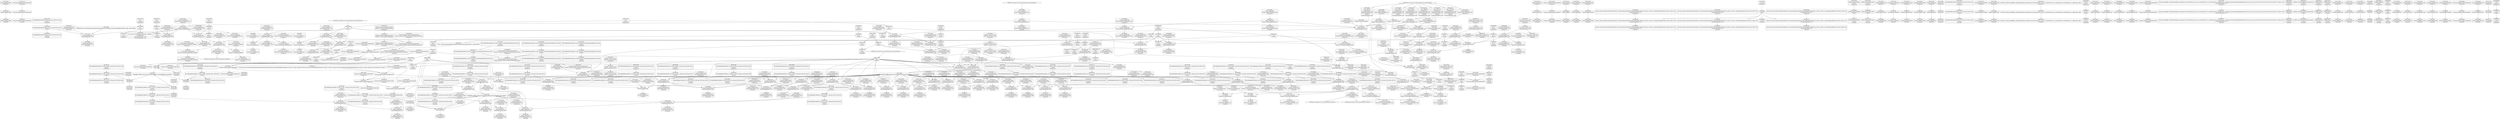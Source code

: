 digraph {
	CE0x47b2a00 [shape=record,shape=Mrecord,label="{CE0x47b2a00|cred_has_capability:if.then}"]
	CE0x481c230 [shape=record,shape=Mrecord,label="{CE0x481c230|__llvm_gcov_indirect_counter_increment:entry}"]
	CE0x47df5b0 [shape=record,shape=Mrecord,label="{CE0x47df5b0|i8*_getelementptr_inbounds_(_40_x_i8_,_40_x_i8_*_.str49,_i32_0,_i32_0)|*Constant*|*SummSink*}"]
	CE0x4814760 [shape=record,shape=Mrecord,label="{CE0x4814760|cred_has_capability:tmp16|security/selinux/hooks.c,1576|*SummSink*}"]
	CE0x481b290 [shape=record,shape=Mrecord,label="{CE0x481b290|4:_i32,_:_CRE_12,16_|*MultipleSource*|security/selinux/hooks.c,196|security/selinux/hooks.c,197|*LoadInst*|security/selinux/hooks.c,196}"]
	CE0x47da520 [shape=record,shape=Mrecord,label="{CE0x47da520|selinux_capable:tmp6|security/selinux/hooks.c,2009|*SummSink*}"]
	CE0x47c8db0 [shape=record,shape=Mrecord,label="{CE0x47c8db0|cred_has_capability:avd|security/selinux/hooks.c, 1556}"]
	CE0x47aa4a0 [shape=record,shape=Mrecord,label="{CE0x47aa4a0|selinux_capable:return|*SummSource*}"]
	CE0x47d4970 [shape=record,shape=Mrecord,label="{CE0x47d4970|__llvm_gcov_indirect_counter_increment:bb|*SummSource*}"]
	CE0x47ab8a0 [shape=record,shape=Mrecord,label="{CE0x47ab8a0|selinux_capable:bb}"]
	CE0x47ff540 [shape=record,shape=Mrecord,label="{CE0x47ff540|avc_audit:avd|Function::avc_audit&Arg::avd::|*SummSink*}"]
	CE0x4804520 [shape=record,shape=Mrecord,label="{CE0x4804520|cred_has_capability:tmp26|security/selinux/hooks.c,1583|*SummSink*}"]
	CE0x47e0f30 [shape=record,shape=Mrecord,label="{CE0x47e0f30|cred_has_capability:bb|*SummSource*}"]
	CE0x47c1460 [shape=record,shape=Mrecord,label="{CE0x47c1460|avc_audit:ssid|Function::avc_audit&Arg::ssid::}"]
	CE0x4805270 [shape=record,shape=Mrecord,label="{CE0x4805270|cred_has_capability:tmp28|security/selinux/hooks.c,1584}"]
	CE0x47b8750 [shape=record,shape=Mrecord,label="{CE0x47b8750|cred_has_capability:if.then9}"]
	CE0x4800fb0 [shape=record,shape=Mrecord,label="{CE0x4800fb0|i64_15|*Constant*}"]
	CE0x47bd2d0 [shape=record,shape=Mrecord,label="{CE0x47bd2d0|_call_void___llvm_gcov_indirect_counter_increment(i32*___llvm_gcov_global_state_pred145,_i64**_getelementptr_inbounds_(_3_x_i64*_,_3_x_i64*_*___llvm_gcda_edge_table144,_i64_0,_i64_0)),_!dbg_!27734|security/selinux/hooks.c,1574}"]
	CE0x47fb310 [shape=record,shape=Mrecord,label="{CE0x47fb310|GLOBAL:__llvm_gcov_ctr143|Global_var:__llvm_gcov_ctr143|*SummSink*}"]
	CE0x481a3d0 [shape=record,shape=Mrecord,label="{CE0x481a3d0|i32_1|*Constant*}"]
	CE0x481a910 [shape=record,shape=Mrecord,label="{CE0x481a910|cred_sid:sid|security/selinux/hooks.c,197|*SummSink*}"]
	"CONST[source:2(external),value:0(static)][purpose:{operation}][SrcIdx:0]"
	CE0x4805ec0 [shape=record,shape=Mrecord,label="{CE0x4805ec0|cred_has_capability:tmp29|security/selinux/hooks.c,1584|*SummSource*}"]
	CE0x48297b0 [shape=record,shape=Mrecord,label="{CE0x48297b0|i64*_getelementptr_inbounds_(_2_x_i64_,_2_x_i64_*___llvm_gcov_ctr131,_i64_0,_i64_1)|*Constant*|*SummSink*}"]
	CE0x47d1d00 [shape=record,shape=Mrecord,label="{CE0x47d1d00|0:_i8,_8:_i32,_24:_%struct.selinux_audit_data*,_:_SCMRE_0,1_|*MultipleSource*|security/selinux/hooks.c, 1555|security/selinux/hooks.c,1562}"]
	CE0x4815b20 [shape=record,shape=Mrecord,label="{CE0x4815b20|cred_has_capability:sclass.0}"]
	CE0x47fcd20 [shape=record,shape=Mrecord,label="{CE0x47fcd20|cred_has_capability:call8|security/selinux/hooks.c,1581|*SummSource*}"]
	CE0x480aa50 [shape=record,shape=Mrecord,label="{CE0x480aa50|i64*_getelementptr_inbounds_(_21_x_i64_,_21_x_i64_*___llvm_gcov_ctr143,_i64_0,_i64_0)|*Constant*|*SummSource*}"]
	CE0x4827960 [shape=record,shape=Mrecord,label="{CE0x4827960|cred_has_capability:and|security/selinux/hooks.c,1559|*SummSource*}"]
	CE0x47e7a80 [shape=record,shape=Mrecord,label="{CE0x47e7a80|selinux_capable:tmp8|security/selinux/hooks.c,2011}"]
	CE0x47fbe30 [shape=record,shape=Mrecord,label="{CE0x47fbe30|cred_has_capability:tmp20|security/selinux/hooks.c,1580|*SummSink*}"]
	CE0x480da10 [shape=record,shape=Mrecord,label="{CE0x480da10|cred_has_capability:tmp13|security/selinux/hooks.c,1575|*SummSource*}"]
	CE0x47ad160 [shape=record,shape=Mrecord,label="{CE0x47ad160|selinux_capable:return|*SummSink*}"]
	CE0x47e5650 [shape=record,shape=Mrecord,label="{CE0x47e5650|i64*_getelementptr_inbounds_(_6_x_i64_,_6_x_i64_*___llvm_gcov_ctr142,_i64_0,_i64_4)|*Constant*}"]
	CE0x47cc520 [shape=record,shape=Mrecord,label="{CE0x47cc520|GLOBAL:cred_has_capability|*Constant*|*SummSink*}"]
	CE0x4814a80 [shape=record,shape=Mrecord,label="{CE0x4814a80|cred_has_capability:tmp17|security/selinux/hooks.c,1576}"]
	CE0x4819770 [shape=record,shape=Mrecord,label="{CE0x4819770|cred_sid:security|security/selinux/hooks.c,196}"]
	CE0x40990e0 [shape=record,shape=Mrecord,label="{CE0x40990e0|i64*_getelementptr_inbounds_(_6_x_i64_,_6_x_i64_*___llvm_gcov_ctr142,_i64_0,_i64_3)|*Constant*}"]
	CE0x47f7150 [shape=record,shape=Mrecord,label="{CE0x47f7150|GLOBAL:avc_has_perm_noaudit|*Constant*|*SummSink*}"]
	CE0x4806f20 [shape=record,shape=Mrecord,label="{CE0x4806f20|i64*_getelementptr_inbounds_(_21_x_i64_,_21_x_i64_*___llvm_gcov_ctr143,_i64_0,_i64_19)|*Constant*|*SummSink*}"]
	CE0x4808b10 [shape=record,shape=Mrecord,label="{CE0x4808b10|cred_has_capability:retval.0|*SummSink*}"]
	CE0x47de440 [shape=record,shape=Mrecord,label="{CE0x47de440|cred_has_capability:tmp6|security/selinux/hooks.c,1574|*SummSource*}"]
	CE0x47abcc0 [shape=record,shape=Mrecord,label="{CE0x47abcc0|GLOBAL:__llvm_gcov_ctr142|Global_var:__llvm_gcov_ctr142}"]
	CE0x480ac00 [shape=record,shape=Mrecord,label="{CE0x480ac00|i64*_getelementptr_inbounds_(_21_x_i64_,_21_x_i64_*___llvm_gcov_ctr143,_i64_0,_i64_0)|*Constant*|*SummSink*}"]
	CE0x481b890 [shape=record,shape=Mrecord,label="{CE0x481b890|cred_has_capability:if.end|*SummSink*}"]
	CE0x47f75f0 [shape=record,shape=Mrecord,label="{CE0x47f75f0|avc_has_perm_noaudit:entry|*SummSink*}"]
	CE0x47c0920 [shape=record,shape=Mrecord,label="{CE0x47c0920|cred_has_capability:do.body4|*SummSink*}"]
	CE0x48044b0 [shape=record,shape=Mrecord,label="{CE0x48044b0|cred_has_capability:tmp26|security/selinux/hooks.c,1583|*SummSource*}"]
	CE0x47b2660 [shape=record,shape=Mrecord,label="{CE0x47b2660|i64*_getelementptr_inbounds_(_6_x_i64_,_6_x_i64_*___llvm_gcov_ctr142,_i64_0,_i64_0)|*Constant*|*SummSink*}"]
	CE0x479f740 [shape=record,shape=Mrecord,label="{CE0x479f740|_call_void___llvm_gcov_indirect_counter_increment(i32*___llvm_gcov_global_state_pred145,_i64**_getelementptr_inbounds_(_3_x_i64*_,_3_x_i64*_*___llvm_gcda_edge_table144,_i64_0,_i64_0)),_!dbg_!27734|security/selinux/hooks.c,1574|*SummSource*}"]
	CE0x47f7780 [shape=record,shape=Mrecord,label="{CE0x47f7780|avc_has_perm_noaudit:tclass|Function::avc_has_perm_noaudit&Arg::tclass::}"]
	CE0x47c0a00 [shape=record,shape=Mrecord,label="{CE0x47c0a00|i64*_getelementptr_inbounds_(_21_x_i64_,_21_x_i64_*___llvm_gcov_ctr143,_i64_0,_i64_0)|*Constant*}"]
	CE0x481b4c0 [shape=record,shape=Mrecord,label="{CE0x481b4c0|4:_i32,_:_CRE_16,20_|*MultipleSource*|security/selinux/hooks.c,196|security/selinux/hooks.c,197|*LoadInst*|security/selinux/hooks.c,196}"]
	CE0x47d5400 [shape=record,shape=Mrecord,label="{CE0x47d5400|__llvm_gcov_indirect_counter_increment:tmp}"]
	CE0x4813ff0 [shape=record,shape=Mrecord,label="{CE0x4813ff0|i64*_getelementptr_inbounds_(_21_x_i64_,_21_x_i64_*___llvm_gcov_ctr143,_i64_0,_i64_12)|*Constant*}"]
	CE0x47b5430 [shape=record,shape=Mrecord,label="{CE0x47b5430|selinux_capable:tmp11|security/selinux/hooks.c,2012|*SummSource*}"]
	CE0x48148e0 [shape=record,shape=Mrecord,label="{CE0x48148e0|i16_47|*Constant*}"]
	CE0x47c3c70 [shape=record,shape=Mrecord,label="{CE0x47c3c70|cred_has_capability:tmp8|security/selinux/hooks.c,1575|*SummSource*}"]
	CE0x47f70e0 [shape=record,shape=Mrecord,label="{CE0x47f70e0|GLOBAL:avc_has_perm_noaudit|*Constant*|*SummSource*}"]
	CE0x4814f30 [shape=record,shape=Mrecord,label="{CE0x4814f30|cred_has_capability:tmp17|security/selinux/hooks.c,1576|*SummSink*}"]
	CE0x47d6700 [shape=record,shape=Mrecord,label="{CE0x47d6700|cred_has_capability:do.end6|*SummSource*}"]
	CE0x4806e70 [shape=record,shape=Mrecord,label="{CE0x4806e70|i64*_getelementptr_inbounds_(_21_x_i64_,_21_x_i64_*___llvm_gcov_ctr143,_i64_0,_i64_19)|*Constant*|*SummSource*}"]
	CE0x47cd8f0 [shape=record,shape=Mrecord,label="{CE0x47cd8f0|cred_sid:cred|Function::cred_sid&Arg::cred::}"]
	CE0x47deb40 [shape=record,shape=Mrecord,label="{CE0x47deb40|_ret_i32_%tmp6,_!dbg_!27716|security/selinux/hooks.c,197}"]
	CE0x47cace0 [shape=record,shape=Mrecord,label="{CE0x47cace0|cred_has_capability:cred|Function::cred_has_capability&Arg::cred::|*SummSink*}"]
	CE0x47d5250 [shape=record,shape=Mrecord,label="{CE0x47d5250|__llvm_gcov_indirect_counter_increment:tmp1}"]
	CE0x47b1540 [shape=record,shape=Mrecord,label="{CE0x47b1540|GLOBAL:__llvm_gcov_global_state_pred145|Global_var:__llvm_gcov_global_state_pred145}"]
	CE0x4812b60 [shape=record,shape=Mrecord,label="{CE0x4812b60|i64*_getelementptr_inbounds_(_21_x_i64_,_21_x_i64_*___llvm_gcov_ctr143,_i64_0,_i64_11)|*Constant*|*SummSink*}"]
	CE0x47fa220 [shape=record,shape=Mrecord,label="{CE0x47fa220|i64_13|*Constant*|*SummSink*}"]
	CE0x4800110 [shape=record,shape=Mrecord,label="{CE0x4800110|_ret_i32_%retval.0,_!dbg_!27732|security/selinux/include/avc.h,142|*SummSource*}"]
	CE0x47af680 [shape=record,shape=Mrecord,label="{CE0x47af680|selinux_capable:entry|*SummSink*}"]
	CE0x47d65c0 [shape=record,shape=Mrecord,label="{CE0x47d65c0|__llvm_gcov_indirect_counter_increment:tmp2|*SummSource*}"]
	CE0x47da4b0 [shape=record,shape=Mrecord,label="{CE0x47da4b0|selinux_capable:tmp6|security/selinux/hooks.c,2009}"]
	CE0x47b6c50 [shape=record,shape=Mrecord,label="{CE0x47b6c50|0:_i32,_:_GCMR___llvm_gcov_global_state_pred145_internal_unnamed_addr_global_i32_-1:_elem_0:default:}"]
	CE0x47f9990 [shape=record,shape=Mrecord,label="{CE0x47f9990|cred_has_capability:cmp|security/selinux/hooks.c,1580|*SummSource*}"]
	CE0x47b32c0 [shape=record,shape=Mrecord,label="{CE0x47b32c0|i32_0|*Constant*|*SummSink*}"]
	CE0x47c7280 [shape=record,shape=Mrecord,label="{CE0x47c7280|selinux_capable:tmp5|security/selinux/hooks.c,2008|*SummSink*}"]
	CE0x47ce520 [shape=record,shape=Mrecord,label="{CE0x47ce520|cred_sid:entry}"]
	CE0x47fb7c0 [shape=record,shape=Mrecord,label="{CE0x47fb7c0|cred_has_capability:tmp19|security/selinux/hooks.c,1580|*SummSink*}"]
	CE0x47fc470 [shape=record,shape=Mrecord,label="{CE0x47fc470|cred_has_capability:tmp21|security/selinux/hooks.c,1580}"]
	CE0x47adaa0 [shape=record,shape=Mrecord,label="{CE0x47adaa0|selinux_capable:retval.0}"]
	CE0x48077d0 [shape=record,shape=Mrecord,label="{CE0x48077d0|cred_has_capability:tmp31|security/selinux/hooks.c,1585|*SummSink*}"]
	CE0x47b6460 [shape=record,shape=Mrecord,label="{CE0x47b6460|i64*_getelementptr_inbounds_(_21_x_i64_,_21_x_i64_*___llvm_gcov_ctr143,_i64_0,_i64_4)|*Constant*|*SummSource*}"]
	CE0x4808ef0 [shape=record,shape=Mrecord,label="{CE0x4808ef0|i64*_getelementptr_inbounds_(_21_x_i64_,_21_x_i64_*___llvm_gcov_ctr143,_i64_0,_i64_20)|*Constant*}"]
	CE0x47b96d0 [shape=record,shape=Mrecord,label="{CE0x47b96d0|i8*_getelementptr_inbounds_(_25_x_i8_,_25_x_i8_*_.str3,_i32_0,_i32_0)|*Constant*|*SummSink*}"]
	CE0x47da6c0 [shape=record,shape=Mrecord,label="{CE0x47da6c0|i64_2|*Constant*|*SummSource*}"]
	CE0x4804840 [shape=record,shape=Mrecord,label="{CE0x4804840|cred_has_capability:tmp27|security/selinux/hooks.c,1583}"]
	CE0x47b55a0 [shape=record,shape=Mrecord,label="{CE0x47b55a0|selinux_capable:tmp11|security/selinux/hooks.c,2012|*SummSink*}"]
	CE0x4800b20 [shape=record,shape=Mrecord,label="{CE0x4800b20|i64_16|*Constant*}"]
	CE0x47c3030 [shape=record,shape=Mrecord,label="{CE0x47c3030|cred_has_capability:tmp1}"]
	CE0x4801020 [shape=record,shape=Mrecord,label="{CE0x4801020|i64_15|*Constant*|*SummSource*}"]
	CE0x47bf9d0 [shape=record,shape=Mrecord,label="{CE0x47bf9d0|cred_sid:tmp2|*SummSource*}"]
	CE0x47cb330 [shape=record,shape=Mrecord,label="{CE0x47cb330|cred_has_capability:if.then|*SummSource*}"]
	CE0x47eb030 [shape=record,shape=Mrecord,label="{CE0x47eb030|cred_has_capability:sw.default}"]
	CE0x47b7290 [shape=record,shape=Mrecord,label="{CE0x47b7290|selinux_capable:entry|*SummSource*}"]
	CE0x4805710 [shape=record,shape=Mrecord,label="{CE0x4805710|i64*_getelementptr_inbounds_(_21_x_i64_,_21_x_i64_*___llvm_gcov_ctr143,_i64_0,_i64_18)|*Constant*|*SummSource*}"]
	CE0x47ee4b0 [shape=record,shape=Mrecord,label="{CE0x47ee4b0|cred_has_capability:sw.bb}"]
	CE0x4807180 [shape=record,shape=Mrecord,label="{CE0x4807180|i32_-22|*Constant*}"]
	CE0x47c4370 [shape=record,shape=Mrecord,label="{CE0x47c4370|cred_has_capability:tmp9|security/selinux/hooks.c,1575|*SummSink*}"]
	CE0x48082e0 [shape=record,shape=Mrecord,label="{CE0x48082e0|cred_has_capability:retval.0}"]
	CE0x47bb410 [shape=record,shape=Mrecord,label="{CE0x47bb410|__llvm_gcov_indirect_counter_increment:tmp5}"]
	"CONST[source:0(mediator),value:2(dynamic)][purpose:{subject}]"
	CE0x47fff10 [shape=record,shape=Mrecord,label="{CE0x47fff10|_ret_i32_%retval.0,_!dbg_!27732|security/selinux/include/avc.h,142}"]
	CE0x47b9970 [shape=record,shape=Mrecord,label="{CE0x47b9970|void_(i8*,_i32,_i64)*_asm_sideeffect_1:_09ud2_0A.pushsection___bug_table,_22a_22_0A2:_09.long_1b_-_2b,_$_0:c_-_2b_0A_09.word_$_1:c_,_0_0A_09.org_2b+$_2:c_0A.popsection_,_i,i,i,_dirflag_,_fpsr_,_flags_}"]
	CE0x481f440 [shape=record,shape=Mrecord,label="{CE0x481f440|cred_has_capability:do.body4}"]
	CE0x4809a50 [shape=record,shape=Mrecord,label="{CE0x4809a50|cred_has_capability:tmp33|security/selinux/hooks.c,1586|*SummSource*}"]
	CE0x47f7aa0 [shape=record,shape=Mrecord,label="{CE0x47f7aa0|avc_has_perm_noaudit:ssid|Function::avc_has_perm_noaudit&Arg::ssid::|*SummSource*}"]
	CE0x4829680 [shape=record,shape=Mrecord,label="{CE0x4829680|i64*_getelementptr_inbounds_(_2_x_i64_,_2_x_i64_*___llvm_gcov_ctr131,_i64_0,_i64_1)|*Constant*|*SummSource*}"]
	CE0x47a04f0 [shape=record,shape=Mrecord,label="{CE0x47a04f0|cred_has_capability:cred|Function::cred_has_capability&Arg::cred::|*SummSource*}"]
	CE0x4815bf0 [shape=record,shape=Mrecord,label="{CE0x4815bf0|cred_has_capability:sclass.0|*SummSource*}"]
	CE0x47bad30 [shape=record,shape=Mrecord,label="{CE0x47bad30|__llvm_gcov_indirect_counter_increment:counter|*SummSink*}"]
	CE0x47bf510 [shape=record,shape=Mrecord,label="{CE0x47bf510|cred_has_capability:if.end|*SummSource*}"]
	CE0x47cd170 [shape=record,shape=Mrecord,label="{CE0x47cd170|cred_has_capability:call3|security/selinux/hooks.c,1573|*SummSource*}"]
	CE0x47f8080 [shape=record,shape=Mrecord,label="{CE0x47f8080|avc_has_perm_noaudit:tsid|Function::avc_has_perm_noaudit&Arg::tsid::|*SummSink*}"]
	CE0x47feac0 [shape=record,shape=Mrecord,label="{CE0x47feac0|avc_audit:tclass|Function::avc_audit&Arg::tclass::}"]
	CE0x47ab260 [shape=record,shape=Mrecord,label="{CE0x47ab260|selinux_capable:cred|Function::selinux_capable&Arg::cred::|*SummSink*}"]
	CE0x47ffaa0 [shape=record,shape=Mrecord,label="{CE0x47ffaa0|avc_audit:a|Function::avc_audit&Arg::a::}"]
	CE0x480af10 [shape=record,shape=Mrecord,label="{CE0x480af10|i32_1575|*Constant*}"]
	CE0x47fe6b0 [shape=record,shape=Mrecord,label="{CE0x47fe6b0|avc_audit:tsid|Function::avc_audit&Arg::tsid::}"]
	CE0x47b7d30 [shape=record,shape=Mrecord,label="{CE0x47b7d30|cred_has_capability:if.then9|*SummSink*}"]
	CE0x47deca0 [shape=record,shape=Mrecord,label="{CE0x47deca0|_ret_i32_%tmp6,_!dbg_!27716|security/selinux/hooks.c,197|*SummSource*}"]
	CE0x47ff280 [shape=record,shape=Mrecord,label="{CE0x47ff280|avc_audit:avd|Function::avc_audit&Arg::avd::}"]
	CE0x47abed0 [shape=record,shape=Mrecord,label="{CE0x47abed0|selinux_capable:if.then|*SummSink*}"]
	CE0x47b4bf0 [shape=record,shape=Mrecord,label="{CE0x47b4bf0|cred_has_capability:tmp2|security/selinux/hooks.c,1567}"]
	CE0x47bba60 [shape=record,shape=Mrecord,label="{CE0x47bba60|i64**_getelementptr_inbounds_(_3_x_i64*_,_3_x_i64*_*___llvm_gcda_edge_table144,_i64_0,_i64_0)|*Constant*|*SummSource*}"]
	CE0x480bec0 [shape=record,shape=Mrecord,label="{CE0x480bec0|i64*_getelementptr_inbounds_(_21_x_i64_,_21_x_i64_*___llvm_gcov_ctr143,_i64_0,_i64_8)|*Constant*}"]
	CE0x47d4b30 [shape=record,shape=Mrecord,label="{CE0x47d4b30|__llvm_gcov_indirect_counter_increment:bb|*SummSink*}"]
	CE0x47da820 [shape=record,shape=Mrecord,label="{CE0x47da820|cred_has_capability:do.end}"]
	CE0x482a690 [shape=record,shape=Mrecord,label="{CE0x482a690|cred_has_capability:return|*SummSource*}"]
	CE0x47f7400 [shape=record,shape=Mrecord,label="{CE0x47f7400|avc_has_perm_noaudit:entry|*SummSource*}"]
	CE0x47ffc70 [shape=record,shape=Mrecord,label="{CE0x47ffc70|avc_audit:a|Function::avc_audit&Arg::a::|*SummSource*}"]
	CE0x481ad60 [shape=record,shape=Mrecord,label="{CE0x481ad60|4:_i32,_:_CRE_0,4_|*MultipleSource*|security/selinux/hooks.c,196|security/selinux/hooks.c,197|*LoadInst*|security/selinux/hooks.c,196}"]
	CE0x47b46d0 [shape=record,shape=Mrecord,label="{CE0x47b46d0|cred_sid:security|security/selinux/hooks.c,196|*SummSource*}"]
	CE0x481a180 [shape=record,shape=Mrecord,label="{CE0x481a180|cred_sid:tmp5|security/selinux/hooks.c,196|*SummSource*}"]
	CE0x47fe990 [shape=record,shape=Mrecord,label="{CE0x47fe990|avc_audit:tsid|Function::avc_audit&Arg::tsid::|*SummSink*}"]
	CE0x47cb900 [shape=record,shape=Mrecord,label="{CE0x47cb900|i8_3|*Constant*}"]
	CE0x47c5400 [shape=record,shape=Mrecord,label="{CE0x47c5400|i64_0|*Constant*}"]
	CE0x47b0a70 [shape=record,shape=Mrecord,label="{CE0x47b0a70|selinux_capable:audit|Function::selinux_capable&Arg::audit::|*SummSink*}"]
	CE0x5e5d9c0 [shape=record,shape=Mrecord,label="{CE0x5e5d9c0|selinux_capable:tmp3|security/selinux/hooks.c,2008}"]
	CE0x47c7b20 [shape=record,shape=Mrecord,label="{CE0x47c7b20|selinux_capable:retval.0|*SummSource*}"]
	CE0x47b7e80 [shape=record,shape=Mrecord,label="{CE0x47b7e80|selinux_capable:tmp9|security/selinux/hooks.c,2011|*SummSource*}"]
	CE0x48091f0 [shape=record,shape=Mrecord,label="{CE0x48091f0|i64*_getelementptr_inbounds_(_21_x_i64_,_21_x_i64_*___llvm_gcov_ctr143,_i64_0,_i64_20)|*Constant*|*SummSource*}"]
	CE0x48092a0 [shape=record,shape=Mrecord,label="{CE0x48092a0|i64*_getelementptr_inbounds_(_21_x_i64_,_21_x_i64_*___llvm_gcov_ctr143,_i64_0,_i64_20)|*Constant*|*SummSink*}"]
	CE0x47b15b0 [shape=record,shape=Mrecord,label="{CE0x47b15b0|cred_has_capability:ad|security/selinux/hooks.c, 1555}"]
	CE0x481f330 [shape=record,shape=Mrecord,label="{CE0x481f330|cred_has_capability:do.body|*SummSink*}"]
	CE0x480d9a0 [shape=record,shape=Mrecord,label="{CE0x480d9a0|cred_has_capability:tmp13|security/selinux/hooks.c,1575}"]
	CE0x4809050 [shape=record,shape=Mrecord,label="{CE0x4809050|cred_has_capability:tmp32|security/selinux/hooks.c,1586}"]
	CE0x47dc990 [shape=record,shape=Mrecord,label="{CE0x47dc990|__llvm_gcov_indirect_counter_increment:tmp3|*SummSource*}"]
	CE0x480c770 [shape=record,shape=Mrecord,label="{CE0x480c770|cred_has_capability:tmp11|security/selinux/hooks.c,1575|*SummSource*}"]
	CE0x47c6420 [shape=record,shape=Mrecord,label="{CE0x47c6420|i64*_getelementptr_inbounds_(_21_x_i64_,_21_x_i64_*___llvm_gcov_ctr143,_i64_0,_i64_5)|*Constant*|*SummSink*}"]
	CE0x47d5b10 [shape=record,shape=Mrecord,label="{CE0x47d5b10|__llvm_gcov_indirect_counter_increment:pred}"]
	CE0x47bd5f0 [shape=record,shape=Mrecord,label="{CE0x47bd5f0|cred_has_capability:tmp5|security/selinux/hooks.c,1570|*SummSink*}"]
	CE0x47a9d10 [shape=record,shape=Mrecord,label="{CE0x47a9d10|selinux_capable:tmp|*SummSink*}"]
	CE0x47f8200 [shape=record,shape=Mrecord,label="{CE0x47f8200|avc_has_perm_noaudit:tclass|Function::avc_has_perm_noaudit&Arg::tclass::|*SummSource*}"]
	CE0x47fa350 [shape=record,shape=Mrecord,label="{CE0x47fa350|cred_has_capability:tmp18|security/selinux/hooks.c,1580|*SummSink*}"]
	CE0x47fed10 [shape=record,shape=Mrecord,label="{CE0x47fed10|avc_audit:tclass|Function::avc_audit&Arg::tclass::|*SummSink*}"]
	CE0x4822fa0 [shape=record,shape=Mrecord,label="{CE0x4822fa0|i32_5|*Constant*|*SummSource*}"]
	CE0x47c5250 [shape=record,shape=Mrecord,label="{CE0x47c5250|cred_has_capability:shl|security/selinux/hooks.c,1559|*SummSink*}"]
	CE0x47d6ca0 [shape=record,shape=Mrecord,label="{CE0x47d6ca0|i32_1|*Constant*|*SummSource*}"]
	CE0x48160b0 [shape=record,shape=Mrecord,label="{CE0x48160b0|cred_has_capability:call7|security/selinux/hooks.c,1579|*SummSource*}"]
	CE0x47d5a00 [shape=record,shape=Mrecord,label="{CE0x47d5a00|__llvm_gcov_indirect_counter_increment:bb4|*SummSink*}"]
	CE0x47c2390 [shape=record,shape=Mrecord,label="{CE0x47c2390|cred_sid:tmp3}"]
	CE0x47f9d50 [shape=record,shape=Mrecord,label="{CE0x47f9d50|i64_13|*Constant*}"]
	CE0x4806f90 [shape=record,shape=Mrecord,label="{CE0x4806f90|cred_has_capability:tmp30|security/selinux/hooks.c,1585|*SummSource*}"]
	CE0x480c8b0 [shape=record,shape=Mrecord,label="{CE0x480c8b0|cred_has_capability:tmp11|security/selinux/hooks.c,1575|*SummSink*}"]
	CE0x481dd80 [shape=record,shape=Mrecord,label="{CE0x481dd80|__llvm_gcov_indirect_counter_increment:pred|*SummSource*}"]
	CE0x47d7a50 [shape=record,shape=Mrecord,label="{CE0x47d7a50|_call_void_asm_sideeffect_1:_09ud2_0A.pushsection___bug_table,_22a_22_0A2:_09.long_1b_-_2b,_$_0:c_-_2b_0A_09.word_$_1:c_,_0_0A_09.org_2b+$_2:c_0A.popsection_,_i,i,i,_dirflag_,_fpsr_,_flags_(i8*_getelementptr_inbounds_(_25_x_i8_,_25_x_i8_*_.str3,_i32_0,_i32_0),_i32_1575,_i64_12)_#3,_!dbg_!27737,_!srcloc_!27740|security/selinux/hooks.c,1575|*SummSink*}"]
	CE0x47acf50 [shape=record,shape=Mrecord,label="{CE0x47acf50|COLLAPSED:_GCMRE___llvm_gcov_ctr142_internal_global_6_x_i64_zeroinitializer:_elem_0:default:}"]
	CE0x48058a0 [shape=record,shape=Mrecord,label="{CE0x48058a0|cred_has_capability:tmp28|security/selinux/hooks.c,1584|*SummSink*}"]
	CE0x47dea00 [shape=record,shape=Mrecord,label="{CE0x47dea00|cred_sid:cred|Function::cred_sid&Arg::cred::|*SummSource*}"]
	CE0x47bc980 [shape=record,shape=Mrecord,label="{CE0x47bc980|cred_sid:tmp|*SummSource*}"]
	CE0x47ccae0 [shape=record,shape=Mrecord,label="{CE0x47ccae0|GLOBAL:printk|*Constant*}"]
	CE0x47ad6c0 [shape=record,shape=Mrecord,label="{CE0x47ad6c0|selinux_capable:call1|security/selinux/hooks.c,2011|*SummSink*}"]
	CE0x4828130 [shape=record,shape=Mrecord,label="{CE0x4828130|0:_i64*,_array:_GCR___llvm_gcda_edge_table144_internal_unnamed_addr_constant_3_x_i64*_i64*_getelementptr_inbounds_(_21_x_i64_,_21_x_i64_*___llvm_gcov_ctr143,_i64_0,_i64_1),_i64*_getelementptr_inbounds_(_21_x_i64_,_21_x_i64_*___llvm_gcov_ctr143,_i64_0,_i64_2),_i64*_getelementptr_inbounds_(_21_x_i64_,_21_x_i64_*___llvm_gcov_ctr143,_i64_0,_i64_3)_:_elem_0::}"]
	CE0x47aa130 [shape=record,shape=Mrecord,label="{CE0x47aa130|selinux_capable:tmp3|security/selinux/hooks.c,2008|*SummSink*}"]
	CE0x480d4c0 [shape=record,shape=Mrecord,label="{CE0x480d4c0|cred_has_capability:tmp12|security/selinux/hooks.c,1575|*SummSource*}"]
	CE0x47d3d00 [shape=record,shape=Mrecord,label="{CE0x47d3d00|cred_has_capability:bb}"]
	CE0x47ff110 [shape=record,shape=Mrecord,label="{CE0x47ff110|avc_audit:requested|Function::avc_audit&Arg::requested::|*SummSink*}"]
	CE0x481c030 [shape=record,shape=Mrecord,label="{CE0x481c030|GLOBAL:__llvm_gcov_indirect_counter_increment|*Constant*|*SummSource*}"]
	CE0x47d35a0 [shape=record,shape=Mrecord,label="{CE0x47d35a0|cred_has_capability:tmp3|security/selinux/hooks.c,1567|*SummSource*}"]
	CE0x4819f90 [shape=record,shape=Mrecord,label="{CE0x4819f90|cred_sid:tmp5|security/selinux/hooks.c,196}"]
	CE0x4809bc0 [shape=record,shape=Mrecord,label="{CE0x4809bc0|cred_has_capability:tmp33|security/selinux/hooks.c,1586|*SummSink*}"]
	CE0x4815480 [shape=record,shape=Mrecord,label="{CE0x4815480|GLOBAL:avc_has_perm_noaudit|*Constant*}"]
	CE0x47af520 [shape=record,shape=Mrecord,label="{CE0x47af520|selinux_capable:tmp1}"]
	CE0x47c00d0 [shape=record,shape=Mrecord,label="{CE0x47c00d0|i8*_getelementptr_inbounds_(_40_x_i8_,_40_x_i8_*_.str49,_i32_0,_i32_0)|*Constant*}"]
	CE0x47a45d0 [shape=record,shape=Mrecord,label="{CE0x47a45d0|i64*_getelementptr_inbounds_(_6_x_i64_,_6_x_i64_*___llvm_gcov_ctr142,_i64_0,_i64_0)|*Constant*}"]
	CE0x47fb4c0 [shape=record,shape=Mrecord,label="{CE0x47fb4c0|GLOBAL:avc_audit|*Constant*}"]
	CE0x47d2c40 [shape=record,shape=Mrecord,label="{CE0x47d2c40|i64*_getelementptr_inbounds_(_2_x_i64_,_2_x_i64_*___llvm_gcov_ctr131,_i64_0,_i64_1)|*Constant*}"]
	CE0x47e8ba0 [shape=record,shape=Mrecord,label="{CE0x47e8ba0|selinux_capable:tmp8|security/selinux/hooks.c,2011|*SummSink*}"]
	CE0x47cad50 [shape=record,shape=Mrecord,label="{CE0x47cad50|cred_has_capability:cap|Function::cred_has_capability&Arg::cap::}"]
	CE0x47d4590 [shape=record,shape=Mrecord,label="{CE0x47d4590|__llvm_gcov_indirect_counter_increment:bb4}"]
	CE0x47c5390 [shape=record,shape=Mrecord,label="{CE0x47c5390|selinux_capable:tmp2|security/selinux/hooks.c,2008|*SummSink*}"]
	CE0x4807ff0 [shape=record,shape=Mrecord,label="{CE0x4807ff0|i32_-22|*Constant*|*SummSink*}"]
	CE0x47fd010 [shape=record,shape=Mrecord,label="{CE0x47fd010|GLOBAL:avc_audit|*Constant*|*SummSource*}"]
	CE0x4807620 [shape=record,shape=Mrecord,label="{CE0x4807620|cred_has_capability:tmp31|security/selinux/hooks.c,1585|*SummSource*}"]
	CE0x47b8860 [shape=record,shape=Mrecord,label="{CE0x47b8860|selinux_capable:ns|Function::selinux_capable&Arg::ns::|*SummSource*}"]
	CE0x47f83c0 [shape=record,shape=Mrecord,label="{CE0x47f83c0|avc_has_perm_noaudit:tclass|Function::avc_has_perm_noaudit&Arg::tclass::|*SummSink*}"]
	CE0x47ce370 [shape=record,shape=Mrecord,label="{CE0x47ce370|GLOBAL:cred_sid|*Constant*|*SummSource*}"]
	CE0x4812dc0 [shape=record,shape=Mrecord,label="{CE0x4812dc0|cred_has_capability:tmp15|security/selinux/hooks.c,1575}"]
	CE0x47cd810 [shape=record,shape=Mrecord,label="{CE0x47cd810|cred_sid:entry|*SummSink*}"]
	CE0x47ceda0 [shape=record,shape=Mrecord,label="{CE0x47ceda0|cred_has_capability:entry|*SummSink*}"]
	CE0x4815340 [shape=record,shape=Mrecord,label="{CE0x4815340|i16_47|*Constant*|*SummSink*}"]
	CE0x47acea0 [shape=record,shape=Mrecord,label="{CE0x47acea0|i64_1|*Constant*|*SummSource*}"]
	CE0x481d260 [shape=record,shape=Mrecord,label="{CE0x481d260|__llvm_gcov_indirect_counter_increment:predecessor|Function::__llvm_gcov_indirect_counter_increment&Arg::predecessor::|*SummSource*}"]
	CE0x4818c90 [shape=record,shape=Mrecord,label="{CE0x4818c90|cred_has_capability:sw.bb|*SummSink*}"]
	CE0x47c4be0 [shape=record,shape=Mrecord,label="{CE0x47c4be0|cred_has_capability:bb|*SummSink*}"]
	CE0x47d99e0 [shape=record,shape=Mrecord,label="{CE0x47d99e0|cred_has_capability:tmp25|security/selinux/hooks.c,1582}"]
	CE0x47c33d0 [shape=record,shape=Mrecord,label="{CE0x47c33d0|_call_void_mcount()_#3}"]
	CE0x47af940 [shape=record,shape=Mrecord,label="{CE0x47af940|selinux_capable:audit|Function::selinux_capable&Arg::audit::|*SummSource*}"]
	CE0x47da590 [shape=record,shape=Mrecord,label="{CE0x47da590|selinux_capable:tmp6|security/selinux/hooks.c,2009|*SummSource*}"]
	CE0x4829df0 [shape=record,shape=Mrecord,label="{CE0x4829df0|cred_has_capability:tmp15|security/selinux/hooks.c,1575|*SummSink*}"]
	CE0x47fac20 [shape=record,shape=Mrecord,label="{CE0x47fac20|i64_0|*Constant*}"]
	CE0x47fd4f0 [shape=record,shape=Mrecord,label="{CE0x47fd4f0|GLOBAL:avc_audit|*Constant*|*SummSink*}"]
	CE0x47a6df0 [shape=record,shape=Mrecord,label="{CE0x47a6df0|selinux_capable:entry}"]
	CE0x47bd070 [shape=record,shape=Mrecord,label="{CE0x47bd070|cred_has_capability:tmp4|security/selinux/hooks.c,1570|*SummSink*}"]
	CE0x47b05d0 [shape=record,shape=Mrecord,label="{CE0x47b05d0|_call_void_mcount()_#3}"]
	CE0x47b8b50 [shape=record,shape=Mrecord,label="{CE0x47b8b50|i32_31|*Constant*|*SummSource*}"]
	CE0x481b650 [shape=record,shape=Mrecord,label="{CE0x481b650|cred_sid:tmp}"]
	"CONST[source:0(mediator),value:0(static)][purpose:{operation}]"
	CE0x47b02d0 [shape=record,shape=Mrecord,label="{CE0x47b02d0|_ret_i32_%retval.0,_!dbg_!27725|security/selinux/hooks.c,2012|*SummSource*}"]
	CE0x48146f0 [shape=record,shape=Mrecord,label="{CE0x48146f0|cred_has_capability:tmp16|security/selinux/hooks.c,1576|*SummSource*}"]
	CE0x4809500 [shape=record,shape=Mrecord,label="{CE0x4809500|cred_sid:bb}"]
	CE0x47bfa40 [shape=record,shape=Mrecord,label="{CE0x47bfa40|cred_sid:tmp2|*SummSink*}"]
	CE0x47cfaf0 [shape=record,shape=Mrecord,label="{CE0x47cfaf0|_ret_void}"]
	CE0x47c4960 [shape=record,shape=Mrecord,label="{CE0x47c4960|cred_has_capability:tmp|*SummSink*}"]
	CE0x47b5250 [shape=record,shape=Mrecord,label="{CE0x47b5250|selinux_capable:audit|Function::selinux_capable&Arg::audit::}"]
	CE0x47f8fd0 [shape=record,shape=Mrecord,label="{CE0x47f8fd0|avc_has_perm_noaudit:flags|Function::avc_has_perm_noaudit&Arg::flags::|*SummSource*}"]
	CE0x4822e20 [shape=record,shape=Mrecord,label="{CE0x4822e20|cred_has_capability:cap1|security/selinux/hooks.c,1563|*SummSink*}"]
	CE0x47bfd00 [shape=record,shape=Mrecord,label="{CE0x47bfd00|GLOBAL:printk|*Constant*|*SummSource*}"]
	CE0x4815a50 [shape=record,shape=Mrecord,label="{CE0x4815a50|i16_4|*Constant*|*SummSink*}"]
	CE0x4800df0 [shape=record,shape=Mrecord,label="{CE0x4800df0|cred_has_capability:tmp22|security/selinux/hooks.c,1582|*SummSink*}"]
	CE0x47d41f0 [shape=record,shape=Mrecord,label="{CE0x47d41f0|cred_sid:tmp6|security/selinux/hooks.c,197|*SummSource*}"]
	CE0x47fef50 [shape=record,shape=Mrecord,label="{CE0x47fef50|avc_audit:requested|Function::avc_audit&Arg::requested::|*SummSource*}"]
	CE0x4801bc0 [shape=record,shape=Mrecord,label="{CE0x4801bc0|cred_has_capability:tmp23|security/selinux/hooks.c,1582|*SummSource*}"]
	CE0x4804d20 [shape=record,shape=Mrecord,label="{CE0x4804d20|cred_has_capability:tmp27|security/selinux/hooks.c,1583|*SummSink*}"]
	CE0x47b9b10 [shape=record,shape=Mrecord,label="{CE0x47b9b10|void_(i8*,_i32,_i64)*_asm_sideeffect_1:_09ud2_0A.pushsection___bug_table,_22a_22_0A2:_09.long_1b_-_2b,_$_0:c_-_2b_0A_09.word_$_1:c_,_0_0A_09.org_2b+$_2:c_0A.popsection_,_i,i,i,_dirflag_,_fpsr_,_flags_|*SummSink*}"]
	CE0x4828dd0 [shape=record,shape=Mrecord,label="{CE0x4828dd0|i64**_getelementptr_inbounds_(_3_x_i64*_,_3_x_i64*_*___llvm_gcda_edge_table144,_i64_0,_i64_0)|*Constant*|*SummSink*}"]
	CE0x47c8f80 [shape=record,shape=Mrecord,label="{CE0x47c8f80|selinux_capable:tmp10|security/selinux/hooks.c,2012|*SummSource*}"]
	CE0x47d3710 [shape=record,shape=Mrecord,label="{CE0x47d3710|cred_has_capability:tmp3|security/selinux/hooks.c,1567|*SummSink*}"]
	CE0x47afb50 [shape=record,shape=Mrecord,label="{CE0x47afb50|GLOBAL:cap_capable|*Constant*|*SummSource*}"]
	CE0x47b49a0 [shape=record,shape=Mrecord,label="{CE0x47b49a0|i64*_getelementptr_inbounds_(_21_x_i64_,_21_x_i64_*___llvm_gcov_ctr143,_i64_0,_i64_4)|*Constant*|*SummSink*}"]
	CE0x480c100 [shape=record,shape=Mrecord,label="{CE0x480c100|i64*_getelementptr_inbounds_(_21_x_i64_,_21_x_i64_*___llvm_gcov_ctr143,_i64_0,_i64_9)|*Constant*}"]
	CE0x47ee6e0 [shape=record,shape=Mrecord,label="{CE0x47ee6e0|cred_has_capability:shr|security/selinux/hooks.c,1565}"]
	CE0x47cb770 [shape=record,shape=Mrecord,label="{CE0x47cb770|i64_1|*Constant*|*SummSink*}"]
	CE0x480bb50 [shape=record,shape=Mrecord,label="{CE0x480bb50|i64_12|*Constant*}"]
	CE0x47f91d0 [shape=record,shape=Mrecord,label="{CE0x47f91d0|avc_has_perm_noaudit:avd|Function::avc_has_perm_noaudit&Arg::avd::}"]
	CE0x47c5680 [shape=record,shape=Mrecord,label="{CE0x47c5680|i64_1|*Constant*}"]
	CE0x482a400 [shape=record,shape=Mrecord,label="{CE0x482a400|cred_sid:tmp3|*SummSource*}"]
	CE0x4815d00 [shape=record,shape=Mrecord,label="{CE0x4815d00|cred_has_capability:sclass.0|*SummSink*}"]
	CE0x480c1e0 [shape=record,shape=Mrecord,label="{CE0x480c1e0|cred_has_capability:tmp10|security/selinux/hooks.c,1575|*SummSource*}"]
	CE0x47f9e60 [shape=record,shape=Mrecord,label="{CE0x47f9e60|cred_has_capability:cmp|security/selinux/hooks.c,1580}"]
	CE0x47af3e0 [shape=record,shape=Mrecord,label="{CE0x47af3e0|selinux_capable:if.end|*SummSource*}"]
	CE0x47b6790 [shape=record,shape=Mrecord,label="{CE0x47b6790|selinux_capable:cred|Function::selinux_capable&Arg::cred::}"]
	CE0x47b45d0 [shape=record,shape=Mrecord,label="{CE0x47b45d0|i32_22|*Constant*|*SummSink*}"]
	CE0x48122b0 [shape=record,shape=Mrecord,label="{CE0x48122b0|cred_has_capability:tmp14|security/selinux/hooks.c,1575}"]
	CE0x47b2100 [shape=record,shape=Mrecord,label="{CE0x47b2100|i32_5|*Constant*}"]
	CE0x480bc70 [shape=record,shape=Mrecord,label="{CE0x480bc70|i64_12|*Constant*|*SummSink*}"]
	CE0x4812c40 [shape=record,shape=Mrecord,label="{CE0x4812c40|cred_has_capability:tmp14|security/selinux/hooks.c,1575|*SummSink*}"]
	CE0x47ad420 [shape=record,shape=Mrecord,label="{CE0x47ad420|selinux_capable:ns|Function::selinux_capable&Arg::ns::}"]
	CE0x47b0430 [shape=record,shape=Mrecord,label="{CE0x47b0430|_ret_i32_%retval.0,_!dbg_!27725|security/selinux/hooks.c,2012|*SummSink*}"]
	CE0x482a730 [shape=record,shape=Mrecord,label="{CE0x482a730|cred_has_capability:return|*SummSink*}"]
	CE0x47c6930 [shape=record,shape=Mrecord,label="{CE0x47c6930|GLOBAL:__llvm_gcov_indirect_counter_increment|*Constant*|*SummSink*}"]
	CE0x48152d0 [shape=record,shape=Mrecord,label="{CE0x48152d0|i16_47|*Constant*|*SummSource*}"]
	CE0x4823010 [shape=record,shape=Mrecord,label="{CE0x4823010|i32_5|*Constant*|*SummSink*}"]
	CE0x47b8100 [shape=record,shape=Mrecord,label="{CE0x47b8100|cred_has_capability:if.then9|*SummSource*}"]
	CE0x47a03c0 [shape=record,shape=Mrecord,label="{CE0x47a03c0|128:_i8*,_:_CRE:_elem_0:default:}"]
	CE0x47dca50 [shape=record,shape=Mrecord,label="{CE0x47dca50|__llvm_gcov_indirect_counter_increment:tmp3|*SummSink*}"]
	CE0x47c0280 [shape=record,shape=Mrecord,label="{CE0x47c0280|i8*_getelementptr_inbounds_(_40_x_i8_,_40_x_i8_*_.str49,_i32_0,_i32_0)|*Constant*|*SummSource*}"]
	CE0x47dea70 [shape=record,shape=Mrecord,label="{CE0x47dea70|cred_sid:cred|Function::cred_sid&Arg::cred::|*SummSink*}"]
	CE0x47fc800 [shape=record,shape=Mrecord,label="{CE0x47fc800|cred_has_capability:tmp21|security/selinux/hooks.c,1580|*SummSink*}"]
	CE0x47f86a0 [shape=record,shape=Mrecord,label="{CE0x47f86a0|avc_has_perm_noaudit:requested|Function::avc_has_perm_noaudit&Arg::requested::|*SummSource*}"]
	CE0x47f97a0 [shape=record,shape=Mrecord,label="{CE0x47f97a0|_ret_i32_%rc.0,_!dbg_!27793|security/selinux/avc.c,744|*SummSink*}"]
	CE0x4801b50 [shape=record,shape=Mrecord,label="{CE0x4801b50|cred_has_capability:tmp23|security/selinux/hooks.c,1582}"]
	CE0x47ee860 [shape=record,shape=Mrecord,label="{CE0x47ee860|_call_void___llvm_gcov_indirect_counter_increment(i32*___llvm_gcov_global_state_pred145,_i64**_getelementptr_inbounds_(_3_x_i64*_,_3_x_i64*_*___llvm_gcda_edge_table144,_i64_0,_i64_1)),_!dbg_!27728|security/selinux/hooks.c,1567}"]
	CE0x47cdc20 [shape=record,shape=Mrecord,label="{CE0x47cdc20|i64*_getelementptr_inbounds_(_6_x_i64_,_6_x_i64_*___llvm_gcov_ctr142,_i64_0,_i64_5)|*Constant*|*SummSink*}"]
	CE0x480b970 [shape=record,shape=Mrecord,label="{CE0x480b970|i32_1575|*Constant*|*SummSink*}"]
	CE0x47c8590 [shape=record,shape=Mrecord,label="{CE0x47c8590|selinux_capable:tmp4|security/selinux/hooks.c,2008|*SummSource*}"]
	CE0x47ac7c0 [shape=record,shape=Mrecord,label="{CE0x47ac7c0|selinux_capable:tobool|security/selinux/hooks.c,2008}"]
	CE0x47cf9f0 [shape=record,shape=Mrecord,label="{CE0x47cf9f0|__llvm_gcov_indirect_counter_increment:counters|Function::__llvm_gcov_indirect_counter_increment&Arg::counters::|*SummSink*}"]
	CE0x47c6220 [shape=record,shape=Mrecord,label="{CE0x47c6220|i64**_getelementptr_inbounds_(_3_x_i64*_,_3_x_i64*_*___llvm_gcda_edge_table144,_i64_0,_i64_2)|*Constant*|*SummSink*}"]
	CE0x47df8e0 [shape=record,shape=Mrecord,label="{CE0x47df8e0|VOIDTB_TE_array:_GCE_.str49_private_unnamed_addr_constant_40_x_i8_c_013SELinux:_out_of_range_capability_%d_0A_00_,_align_1:_elem_0:default:}"]
	CE0x47d3b90 [shape=record,shape=Mrecord,label="{CE0x47d3b90|i64*_getelementptr_inbounds_(_21_x_i64_,_21_x_i64_*___llvm_gcov_ctr143,_i64_0,_i64_5)|*Constant*|*SummSource*}"]
	CE0x47abd70 [shape=record,shape=Mrecord,label="{CE0x47abd70|_call_void_mcount()_#3}"]
	CE0x47cdd60 [shape=record,shape=Mrecord,label="{CE0x47cdd60|selinux_capable:tmp10|security/selinux/hooks.c,2012|*SummSink*}"]
	CE0x47ac500 [shape=record,shape=Mrecord,label="{CE0x47ac500|selinux_capable:if.then|*SummSource*}"]
	CE0x47e68d0 [shape=record,shape=Mrecord,label="{CE0x47e68d0|i64*_getelementptr_inbounds_(_6_x_i64_,_6_x_i64_*___llvm_gcov_ctr142,_i64_0,_i64_4)|*Constant*|*SummSink*}"]
	CE0x47f7e50 [shape=record,shape=Mrecord,label="{CE0x47f7e50|avc_has_perm_noaudit:tsid|Function::avc_has_perm_noaudit&Arg::tsid::}"]
	CE0x47c4d70 [shape=record,shape=Mrecord,label="{CE0x47c4d70|i64_2|*Constant*}"]
	CE0x47fe830 [shape=record,shape=Mrecord,label="{CE0x47fe830|avc_audit:tsid|Function::avc_audit&Arg::tsid::|*SummSource*}"]
	CE0x47da210 [shape=record,shape=Mrecord,label="{CE0x47da210|GLOBAL:__llvm_gcov_ctr142|Global_var:__llvm_gcov_ctr142|*SummSource*}"]
	CE0x47d3a50 [shape=record,shape=Mrecord,label="{CE0x47d3a50|_call_void___llvm_gcov_indirect_counter_increment(i32*___llvm_gcov_global_state_pred145,_i64**_getelementptr_inbounds_(_3_x_i64*_,_3_x_i64*_*___llvm_gcda_edge_table144,_i64_0,_i64_2)),_!dbg_!27732|security/selinux/hooks.c,1570|*SummSink*}"]
	CE0x47c40c0 [shape=record,shape=Mrecord,label="{CE0x47c40c0|cred_has_capability:tmp9|security/selinux/hooks.c,1575}"]
	CE0x47ce3e0 [shape=record,shape=Mrecord,label="{CE0x47ce3e0|GLOBAL:cred_sid|*Constant*|*SummSink*}"]
	CE0x47ccc40 [shape=record,shape=Mrecord,label="{CE0x47ccc40|cred_has_capability:tmp7|security/selinux/hooks.c,1574|*SummSource*}"]
	CE0x47b1b60 [shape=record,shape=Mrecord,label="{CE0x47b1b60|cred_sid:tmp|*SummSink*}"]
	CE0x47a57b0 [shape=record,shape=Mrecord,label="{CE0x47a57b0|selinux_capable:if.end|*SummSink*}"]
	CE0x47cbd10 [shape=record,shape=Mrecord,label="{CE0x47cbd10|cred_has_capability:u|security/selinux/hooks.c,1563}"]
	CE0x47b9c40 [shape=record,shape=Mrecord,label="{CE0x47b9c40|GLOBAL:cap_capable|*Constant*|*SummSink*}"]
	"CONST[source:2(external),value:0(static)][purpose:{operation}][SrcIdx:1]"
	CE0x48096a0 [shape=record,shape=Mrecord,label="{CE0x48096a0|cred_has_capability:tmp33|security/selinux/hooks.c,1586}"]
	CE0x47da390 [shape=record,shape=Mrecord,label="{CE0x47da390|i64_0|*Constant*|*SummSource*}"]
	CE0x47b0260 [shape=record,shape=Mrecord,label="{CE0x47b0260|_ret_i32_%retval.0,_!dbg_!27725|security/selinux/hooks.c,2012}"]
	CE0x47ee1f0 [shape=record,shape=Mrecord,label="{CE0x47ee1f0|cred_has_capability:do.cond|*SummSource*}"]
	CE0x47dcf10 [shape=record,shape=Mrecord,label="{CE0x47dcf10|__llvm_gcov_indirect_counter_increment:tmp5|*SummSink*}"]
	CE0x47c8e20 [shape=record,shape=Mrecord,label="{CE0x47c8e20|cred_has_capability:avd|security/selinux/hooks.c, 1556|*SummSource*}"]
	CE0x47bb2b0 [shape=record,shape=Mrecord,label="{CE0x47bb2b0|i64*_null|*Constant*|*SummSink*}"]
	CE0x47e55e0 [shape=record,shape=Mrecord,label="{CE0x47e55e0|i64*_getelementptr_inbounds_(_6_x_i64_,_6_x_i64_*___llvm_gcov_ctr142,_i64_0,_i64_4)|*Constant*|*SummSource*}"]
	CE0x47ec2e0 [shape=record,shape=Mrecord,label="{CE0x47ec2e0|cred_has_capability:sw.bb2}"]
	CE0x47c4ff0 [shape=record,shape=Mrecord,label="{CE0x47c4ff0|cred_has_capability:and|security/selinux/hooks.c,1559|*SummSink*}"]
	CE0x47fa140 [shape=record,shape=Mrecord,label="{CE0x47fa140|cred_has_capability:cmp|security/selinux/hooks.c,1580|*SummSink*}"]
	CE0x47dfb20 [shape=record,shape=Mrecord,label="{CE0x47dfb20|i64*_getelementptr_inbounds_(_21_x_i64_,_21_x_i64_*___llvm_gcov_ctr143,_i64_0,_i64_7)|*Constant*|*SummSource*}"]
	CE0x47ab140 [shape=record,shape=Mrecord,label="{CE0x47ab140|selinux_capable:bb|*SummSource*}"]
	CE0x47cd100 [shape=record,shape=Mrecord,label="{CE0x47cd100|cred_has_capability:call3|security/selinux/hooks.c,1573}"]
	CE0x47d9da0 [shape=record,shape=Mrecord,label="{CE0x47d9da0|cred_has_capability:tmp25|security/selinux/hooks.c,1582|*SummSink*}"]
	CE0x481aef0 [shape=record,shape=Mrecord,label="{CE0x481aef0|4:_i32,_:_CRE_8,12_|*MultipleSource*|security/selinux/hooks.c,196|security/selinux/hooks.c,197|*LoadInst*|security/selinux/hooks.c,196}"]
	CE0x47fce60 [shape=record,shape=Mrecord,label="{CE0x47fce60|cred_has_capability:call8|security/selinux/hooks.c,1581|*SummSink*}"]
	CE0x47bc770 [shape=record,shape=Mrecord,label="{CE0x47bc770|i64*_getelementptr_inbounds_(_2_x_i64_,_2_x_i64_*___llvm_gcov_ctr131,_i64_0,_i64_0)|*Constant*|*SummSink*}"]
	CE0x47d9c60 [shape=record,shape=Mrecord,label="{CE0x47d9c60|cred_has_capability:tmp25|security/selinux/hooks.c,1582|*SummSource*}"]
	CE0x47afda0 [shape=record,shape=Mrecord,label="{CE0x47afda0|i64*_getelementptr_inbounds_(_6_x_i64_,_6_x_i64_*___llvm_gcov_ctr142,_i64_0,_i64_5)|*Constant*}"]
	CE0x47ad000 [shape=record,shape=Mrecord,label="{CE0x47ad000|selinux_capable:cap|Function::selinux_capable&Arg::cap::}"]
	CE0x47b2170 [shape=record,shape=Mrecord,label="{CE0x47b2170|cred_has_capability:cap1|security/selinux/hooks.c,1563}"]
	CE0x48006e0 [shape=record,shape=Mrecord,label="{CE0x48006e0|cred_has_capability:tobool|security/selinux/hooks.c,1582}"]
	CE0x47fab20 [shape=record,shape=Mrecord,label="{CE0x47fab20|i64_14|*Constant*|*SummSink*}"]
	CE0x48271c0 [shape=record,shape=Mrecord,label="{CE0x48271c0|cred_has_capability:and|security/selinux/hooks.c,1559}"]
	CE0x47da2d0 [shape=record,shape=Mrecord,label="{CE0x47da2d0|GLOBAL:__llvm_gcov_ctr142|Global_var:__llvm_gcov_ctr142|*SummSink*}"]
	CE0x47f9570 [shape=record,shape=Mrecord,label="{CE0x47f9570|avc_has_perm_noaudit:avd|Function::avc_has_perm_noaudit&Arg::avd::|*SummSink*}"]
	CE0x47d5140 [shape=record,shape=Mrecord,label="{CE0x47d5140|i32_-1|*Constant*|*SummSink*}"]
	CE0x480ca60 [shape=record,shape=Mrecord,label="{CE0x480ca60|i64*_getelementptr_inbounds_(_21_x_i64_,_21_x_i64_*___llvm_gcov_ctr143,_i64_0,_i64_9)|*Constant*|*SummSource*}"]
	CE0x47cf740 [shape=record,shape=Mrecord,label="{CE0x47cf740|i64**_getelementptr_inbounds_(_3_x_i64*_,_3_x_i64*_*___llvm_gcda_edge_table144,_i64_0,_i64_1)|*Constant*|*SummSource*}"]
	CE0x47f7980 [shape=record,shape=Mrecord,label="{CE0x47f7980|avc_has_perm_noaudit:ssid|Function::avc_has_perm_noaudit&Arg::ssid::}"]
	CE0x47ce700 [shape=record,shape=Mrecord,label="{CE0x47ce700|selinux_capable:tmp9|security/selinux/hooks.c,2011|*SummSink*}"]
	CE0x479f8f0 [shape=record,shape=Mrecord,label="{CE0x479f8f0|i64*_getelementptr_inbounds_(_21_x_i64_,_21_x_i64_*___llvm_gcov_ctr143,_i64_0,_i64_6)|*Constant*|*SummSource*}"]
	CE0x47e4460 [shape=record,shape=Mrecord,label="{CE0x47e4460|selinux_capable:tmp7|security/selinux/hooks.c,2009}"]
	CE0x47ad650 [shape=record,shape=Mrecord,label="{CE0x47ad650|GLOBAL:cred_has_capability|*Constant*}"]
	CE0x4819ce0 [shape=record,shape=Mrecord,label="{CE0x4819ce0|cred_sid:tmp4|*LoadInst*|security/selinux/hooks.c,196|*SummSource*}"]
	CE0x4818eb0 [shape=record,shape=Mrecord,label="{CE0x4818eb0|cred_has_capability:sw.epilog|*SummSource*}"]
	CE0x480db50 [shape=record,shape=Mrecord,label="{CE0x480db50|cred_has_capability:tmp13|security/selinux/hooks.c,1575|*SummSink*}"]
	CE0x47f7ec0 [shape=record,shape=Mrecord,label="{CE0x47f7ec0|avc_has_perm_noaudit:tsid|Function::avc_has_perm_noaudit&Arg::tsid::|*SummSource*}"]
	CE0x4825ce0 [shape=record,shape=Mrecord,label="{CE0x4825ce0|cred_has_capability:if.end}"]
	CE0x47aa940 [shape=record,shape=Mrecord,label="{CE0x47aa940|selinux_capable:tmp1|*SummSource*}"]
	CE0x47c0850 [shape=record,shape=Mrecord,label="{CE0x47c0850|cred_has_capability:do.body4|*SummSource*}"]
	CE0x4828fd0 [shape=record,shape=Mrecord,label="{CE0x4828fd0|i64*_getelementptr_inbounds_(_21_x_i64_,_21_x_i64_*___llvm_gcov_ctr143,_i64_0,_i64_6)|*Constant*|*SummSink*}"]
	CE0x47ff6b0 [shape=record,shape=Mrecord,label="{CE0x47ff6b0|avc_audit:result|Function::avc_audit&Arg::result::}"]
	CE0x47ad9b0 [shape=record,shape=Mrecord,label="{CE0x47ad9b0|_ret_i32_%retval.0,_!dbg_!27765|security/selinux/hooks.c,1586|*SummSink*}"]
	CE0x47c56f0 [shape=record,shape=Mrecord,label="{CE0x47c56f0|cred_sid:tmp1}"]
	CE0x47d4520 [shape=record,shape=Mrecord,label="{CE0x47d4520|__llvm_gcov_indirect_counter_increment:exit|*SummSink*}"]
	CE0x4809fd0 [shape=record,shape=Mrecord,label="{CE0x4809fd0|cred_sid:bb|*SummSink*}"]
	CE0x47d1f70 [shape=record,shape=Mrecord,label="{CE0x47d1f70|cred_has_capability:type|security/selinux/hooks.c,1562}"]
	CE0x47bfb90 [shape=record,shape=Mrecord,label="{CE0x47bfb90|cred_has_capability:call3|security/selinux/hooks.c,1573|*SummSink*}"]
	CE0x481aa70 [shape=record,shape=Mrecord,label="{CE0x481aa70|cred_sid:sid|security/selinux/hooks.c,197|*SummSource*}"]
	CE0x47a0650 [shape=record,shape=Mrecord,label="{CE0x47a0650|_call_void_mcount()_#3|*SummSink*}"]
	CE0x4807f80 [shape=record,shape=Mrecord,label="{CE0x4807f80|i32_-22|*Constant*|*SummSource*}"]
	CE0x47fa660 [shape=record,shape=Mrecord,label="{CE0x47fa660|i64_14|*Constant*|*SummSource*}"]
	CE0x47d54c0 [shape=record,shape=Mrecord,label="{CE0x47d54c0|__llvm_gcov_indirect_counter_increment:tmp|*SummSource*}"]
	CE0x47f9040 [shape=record,shape=Mrecord,label="{CE0x47f9040|avc_has_perm_noaudit:flags|Function::avc_has_perm_noaudit&Arg::flags::|*SummSink*}"]
	CE0x480c170 [shape=record,shape=Mrecord,label="{CE0x480c170|cred_has_capability:tmp10|security/selinux/hooks.c,1575}"]
	CE0x481d730 [shape=record,shape=Mrecord,label="{CE0x481d730|i64**_getelementptr_inbounds_(_3_x_i64*_,_3_x_i64*_*___llvm_gcda_edge_table144,_i64_0,_i64_1)|*Constant*}"]
	CE0x481c740 [shape=record,shape=Mrecord,label="{CE0x481c740|cred_has_capability:do.end|*SummSink*}"]
	CE0x4804b70 [shape=record,shape=Mrecord,label="{CE0x4804b70|cred_has_capability:tmp27|security/selinux/hooks.c,1583|*SummSource*}"]
	CE0x47d9760 [shape=record,shape=Mrecord,label="{CE0x47d9760|cred_has_capability:tmp24|security/selinux/hooks.c,1582|*SummSource*}"]
	CE0x47d3e30 [shape=record,shape=Mrecord,label="{CE0x47d3e30|4:_i32,_:_CRE_20,24_|*MultipleSource*|security/selinux/hooks.c,196|security/selinux/hooks.c,197|*LoadInst*|security/selinux/hooks.c,196}"]
	CE0x47de750 [shape=record,shape=Mrecord,label="{CE0x47de750|cred_has_capability:tmp6|security/selinux/hooks.c,1574|*SummSink*}"]
	CE0x47d7d00 [shape=record,shape=Mrecord,label="{CE0x47d7d00|i8*_getelementptr_inbounds_(_25_x_i8_,_25_x_i8_*_.str3,_i32_0,_i32_0)|*Constant*}"]
	"CONST[source:0(mediator),value:2(dynamic)][purpose:{object}]"
	CE0x47b8360 [shape=record,shape=Mrecord,label="{CE0x47b8360|cred_has_capability:if.end10|*SummSink*}"]
	CE0x479fa60 [shape=record,shape=Mrecord,label="{CE0x479fa60|i64*_getelementptr_inbounds_(_21_x_i64_,_21_x_i64_*___llvm_gcov_ctr143,_i64_0,_i64_6)|*Constant*}"]
	CE0x47a09c0 [shape=record,shape=Mrecord,label="{CE0x47a09c0|i64*_getelementptr_inbounds_(_6_x_i64_,_6_x_i64_*___llvm_gcov_ctr142,_i64_0,_i64_0)|*Constant*|*SummSource*}"]
	CE0x4815630 [shape=record,shape=Mrecord,label="{CE0x4815630|i16_4|*Constant*}"]
	CE0x47ee2c0 [shape=record,shape=Mrecord,label="{CE0x47ee2c0|cred_has_capability:do.cond|*SummSink*}"]
	CE0x47d62a0 [shape=record,shape=Mrecord,label="{CE0x47d62a0|__llvm_gcov_indirect_counter_increment:tmp2}"]
	CE0x47cf0b0 [shape=record,shape=Mrecord,label="{CE0x47cf0b0|cred_has_capability:u|security/selinux/hooks.c,1563|*SummSink*}"]
	CE0x47ba720 [shape=record,shape=Mrecord,label="{CE0x47ba720|i64*_null|*Constant*}"]
	CE0x4818da0 [shape=record,shape=Mrecord,label="{CE0x4818da0|cred_has_capability:do.end6}"]
	CE0x47da730 [shape=record,shape=Mrecord,label="{CE0x47da730|i64_2|*Constant*|*SummSink*}"]
	CE0x47d92a0 [shape=record,shape=Mrecord,label="{CE0x47d92a0|cred_has_capability:tmp23|security/selinux/hooks.c,1582|*SummSink*}"]
	CE0x47c6a80 [shape=record,shape=Mrecord,label="{CE0x47c6a80|__llvm_gcov_indirect_counter_increment:predecessor|Function::__llvm_gcov_indirect_counter_increment&Arg::predecessor::}"]
	CE0x47d67d0 [shape=record,shape=Mrecord,label="{CE0x47d67d0|cred_has_capability:do.end6|*SummSink*}"]
	CE0x47c2400 [shape=record,shape=Mrecord,label="{CE0x47c2400|cred_sid:tmp3|*SummSink*}"]
	CE0x48014e0 [shape=record,shape=Mrecord,label="{CE0x48014e0|i64_15|*Constant*|*SummSink*}"]
	CE0x47b1d60 [shape=record,shape=Mrecord,label="{CE0x47b1d60|cred_has_capability:u|security/selinux/hooks.c,1563|*SummSource*}"]
	CE0x47fc9b0 [shape=record,shape=Mrecord,label="{CE0x47fc9b0|cred_has_capability:call8|security/selinux/hooks.c,1581}"]
	CE0x4807000 [shape=record,shape=Mrecord,label="{CE0x4807000|cred_has_capability:tmp30|security/selinux/hooks.c,1585|*SummSink*}"]
	CE0x47a0260 [shape=record,shape=Mrecord,label="{CE0x47a0260|selinux_capable:bb|*SummSink*}"]
	CE0x47bc910 [shape=record,shape=Mrecord,label="{CE0x47bc910|COLLAPSED:_GCMRE___llvm_gcov_ctr131_internal_global_2_x_i64_zeroinitializer:_elem_0:default:}"]
	CE0x481bc80 [shape=record,shape=Mrecord,label="{CE0x481bc80|cred_has_capability:sw.epilog}"]
	CE0x4826f20 [shape=record,shape=Mrecord,label="{CE0x4826f20|i32_31|*Constant*|*SummSink*}"]
	CE0x4809f60 [shape=record,shape=Mrecord,label="{CE0x4809f60|cred_sid:bb|*SummSource*}"]
	CE0x47c4700 [shape=record,shape=Mrecord,label="{CE0x47c4700|cred_has_capability:tmp|*SummSource*}"]
	CE0x47aab50 [shape=record,shape=Mrecord,label="{CE0x47aab50|selinux_capable:call|security/selinux/hooks.c,2007}"]
	CE0x47bf960 [shape=record,shape=Mrecord,label="{CE0x47bf960|cred_sid:tmp2}"]
	CE0x47acb30 [shape=record,shape=Mrecord,label="{CE0x47acb30|selinux_capable:if.then}"]
	CE0x481add0 [shape=record,shape=Mrecord,label="{CE0x481add0|4:_i32,_:_CRE_4,8_|*MultipleSource*|security/selinux/hooks.c,196|security/selinux/hooks.c,197|*LoadInst*|security/selinux/hooks.c,196}"]
	CE0x481b6c0 [shape=record,shape=Mrecord,label="{CE0x481b6c0|cred_has_capability:if.then|*SummSink*}"]
	CE0x481c520 [shape=record,shape=Mrecord,label="{CE0x481c520|cred_has_capability:sw.epilog|*SummSink*}"]
	CE0x47f8e30 [shape=record,shape=Mrecord,label="{CE0x47f8e30|avc_has_perm_noaudit:flags|Function::avc_has_perm_noaudit&Arg::flags::}"]
	CE0x47f8520 [shape=record,shape=Mrecord,label="{CE0x47f8520|avc_has_perm_noaudit:requested|Function::avc_has_perm_noaudit&Arg::requested::}"]
	CE0x47b06d0 [shape=record,shape=Mrecord,label="{CE0x47b06d0|i32_0|*Constant*}"]
	CE0x4818bd0 [shape=record,shape=Mrecord,label="{CE0x4818bd0|__llvm_gcov_indirect_counter_increment:exit|*SummSource*}"]
	CE0x4828000 [shape=record,shape=Mrecord,label="{CE0x4828000|__llvm_gcov_indirect_counter_increment:tmp2|*SummSink*}"]
	CE0x47dfd40 [shape=record,shape=Mrecord,label="{CE0x47dfd40|i64*_getelementptr_inbounds_(_21_x_i64_,_21_x_i64_*___llvm_gcov_ctr143,_i64_0,_i64_7)|*Constant*|*SummSink*}"]
	CE0x47c8520 [shape=record,shape=Mrecord,label="{CE0x47c8520|selinux_capable:tmp4|security/selinux/hooks.c,2008|*SummSink*}"]
	CE0x47dfab0 [shape=record,shape=Mrecord,label="{CE0x47dfab0|i64*_getelementptr_inbounds_(_21_x_i64_,_21_x_i64_*___llvm_gcov_ctr143,_i64_0,_i64_7)|*Constant*}"]
	CE0x481a290 [shape=record,shape=Mrecord,label="{CE0x481a290|cred_sid:tmp5|security/selinux/hooks.c,196|*SummSink*}"]
	CE0x47b6ae0 [shape=record,shape=Mrecord,label="{CE0x47b6ae0|cred_has_capability:audit|Function::cred_has_capability&Arg::audit::|*SummSink*}"]
	CE0x48001e0 [shape=record,shape=Mrecord,label="{CE0x48001e0|_ret_i32_%retval.0,_!dbg_!27732|security/selinux/include/avc.h,142|*SummSink*}"]
	CE0x47b6240 [shape=record,shape=Mrecord,label="{CE0x47b6240|i64*_getelementptr_inbounds_(_21_x_i64_,_21_x_i64_*___llvm_gcov_ctr143,_i64_0,_i64_4)|*Constant*}"]
	CE0x65601c0 [shape=record,shape=Mrecord,label="{CE0x65601c0|i64*_getelementptr_inbounds_(_6_x_i64_,_6_x_i64_*___llvm_gcov_ctr142,_i64_0,_i64_3)|*Constant*|*SummSink*}"]
	CE0x4804390 [shape=record,shape=Mrecord,label="{CE0x4804390|i64*_getelementptr_inbounds_(_21_x_i64_,_21_x_i64_*___llvm_gcov_ctr143,_i64_0,_i64_17)|*Constant*|*SummSource*}"]
	CE0x481c3b0 [shape=record,shape=Mrecord,label="{CE0x481c3b0|__llvm_gcov_indirect_counter_increment:entry|*SummSink*}"]
	CE0x48198b0 [shape=record,shape=Mrecord,label="{CE0x48198b0|cred_sid:tmp4|*LoadInst*|security/selinux/hooks.c,196}"]
	CE0x47bb830 [shape=record,shape=Mrecord,label="{CE0x47bb830|i64**_getelementptr_inbounds_(_3_x_i64*_,_3_x_i64*_*___llvm_gcda_edge_table144,_i64_0,_i64_0)|*Constant*}"]
	CE0x47c4620 [shape=record,shape=Mrecord,label="{CE0x47c4620|cred_has_capability:tmp}"]
	CE0x47eb160 [shape=record,shape=Mrecord,label="{CE0x47eb160|cred_has_capability:sw.default|*SummSource*}"]
	CE0x47e7af0 [shape=record,shape=Mrecord,label="{CE0x47e7af0|selinux_capable:tmp8|security/selinux/hooks.c,2011|*SummSource*}"]
	CE0x47f9730 [shape=record,shape=Mrecord,label="{CE0x47f9730|_ret_i32_%rc.0,_!dbg_!27793|security/selinux/avc.c,744|*SummSource*}"]
	CE0x481c6a0 [shape=record,shape=Mrecord,label="{CE0x481c6a0|cred_has_capability:do.end|*SummSource*}"]
	CE0x47b9aa0 [shape=record,shape=Mrecord,label="{CE0x47b9aa0|void_(i8*,_i32,_i64)*_asm_sideeffect_1:_09ud2_0A.pushsection___bug_table,_22a_22_0A2:_09.long_1b_-_2b,_$_0:c_-_2b_0A_09.word_$_1:c_,_0_0A_09.org_2b+$_2:c_0A.popsection_,_i,i,i,_dirflag_,_fpsr_,_flags_|*SummSource*}"]
	CE0x47b4400 [shape=record,shape=Mrecord,label="{CE0x47b4400|cred_has_capability:avd|security/selinux/hooks.c, 1556|*SummSink*}"]
	CE0x47fb200 [shape=record,shape=Mrecord,label="{CE0x47fb200|GLOBAL:__llvm_gcov_ctr143|Global_var:__llvm_gcov_ctr143|*SummSource*}"]
	CE0x47c6630 [shape=record,shape=Mrecord,label="{CE0x47c6630|cred_has_capability:tmp4|security/selinux/hooks.c,1570}"]
	CE0x47c1120 [shape=record,shape=Mrecord,label="{CE0x47c1120|avc_audit:entry|*SummSource*}"]
	CE0x47fad40 [shape=record,shape=Mrecord,label="{CE0x47fad40|cred_has_capability:tmp18|security/selinux/hooks.c,1580}"]
	CE0x4800300 [shape=record,shape=Mrecord,label="{CE0x4800300|cred_has_capability:tobool|security/selinux/hooks.c,1582|*SummSink*}"]
	CE0x4827330 [shape=record,shape=Mrecord,label="{CE0x4827330|__llvm_gcov_indirect_counter_increment:tmp|*SummSink*}"]
	CE0x4805830 [shape=record,shape=Mrecord,label="{CE0x4805830|cred_has_capability:tmp28|security/selinux/hooks.c,1584|*SummSource*}"]
	CE0x47aa760 [shape=record,shape=Mrecord,label="{CE0x47aa760|selinux_capable:call|security/selinux/hooks.c,2007|*SummSink*}"]
	CE0x48057c0 [shape=record,shape=Mrecord,label="{CE0x48057c0|i64*_getelementptr_inbounds_(_21_x_i64_,_21_x_i64_*___llvm_gcov_ctr143,_i64_0,_i64_18)|*Constant*|*SummSink*}"]
	CE0x48275c0 [shape=record,shape=Mrecord,label="{CE0x48275c0|__llvm_gcov_indirect_counter_increment:tmp1|*SummSource*}"]
	CE0x47ee540 [shape=record,shape=Mrecord,label="{CE0x47ee540|cred_has_capability:sw.bb|*SummSource*}"]
	CE0x481b010 [shape=record,shape=Mrecord,label="{CE0x481b010|__llvm_gcov_indirect_counter_increment:bb}"]
	CE0x47dcdb0 [shape=record,shape=Mrecord,label="{CE0x47dcdb0|__llvm_gcov_indirect_counter_increment:tmp5|*SummSource*}"]
	CE0x47c4200 [shape=record,shape=Mrecord,label="{CE0x47c4200|cred_has_capability:tmp9|security/selinux/hooks.c,1575|*SummSource*}"]
	CE0x47fa1b0 [shape=record,shape=Mrecord,label="{CE0x47fa1b0|i64_13|*Constant*|*SummSource*}"]
	CE0x481e010 [shape=record,shape=Mrecord,label="{CE0x481e010|i32_-1|*Constant*|*SummSource*}"]
	CE0x47bffc0 [shape=record,shape=Mrecord,label="{CE0x47bffc0|GLOBAL:printk|*Constant*|*SummSink*}"]
	CE0x4803e70 [shape=record,shape=Mrecord,label="{CE0x4803e70|cred_has_capability:tmp26|security/selinux/hooks.c,1583}"]
	CE0x47d5b80 [shape=record,shape=Mrecord,label="{CE0x47d5b80|__llvm_gcov_indirect_counter_increment:pred|*SummSink*}"]
	CE0x47a0f80 [shape=record,shape=Mrecord,label="{CE0x47a0f80|selinux_capable:if.end}"]
	CE0x47be020 [shape=record,shape=Mrecord,label="{CE0x47be020|selinux_capable:retval.0|*SummSink*}"]
	CE0x47fb930 [shape=record,shape=Mrecord,label="{CE0x47fb930|cred_has_capability:tmp19|security/selinux/hooks.c,1580|*SummSource*}"]
	CE0x47fc6c0 [shape=record,shape=Mrecord,label="{CE0x47fc6c0|cred_has_capability:tmp21|security/selinux/hooks.c,1580|*SummSource*}"]
	CE0x47dd510 [shape=record,shape=Mrecord,label="{CE0x47dd510|__llvm_gcov_indirect_counter_increment:tmp6|*SummSink*}"]
	CE0x47a0cc0 [shape=record,shape=Mrecord,label="{CE0x47a0cc0|selinux_capable:tobool|security/selinux/hooks.c,2008|*SummSource*}"]
	CE0x480c700 [shape=record,shape=Mrecord,label="{CE0x480c700|cred_has_capability:tmp11|security/selinux/hooks.c,1575}"]
	CE0x4800b90 [shape=record,shape=Mrecord,label="{CE0x4800b90|i64_16|*Constant*|*SummSource*}"]
	CE0x47afc80 [shape=record,shape=Mrecord,label="{CE0x47afc80|_ret_i32_%retval.0,_!dbg_!27765|security/selinux/hooks.c,1586|*SummSource*}"]
	CE0x47bcd60 [shape=record,shape=Mrecord,label="{CE0x47bcd60|cred_has_capability:tmp4|security/selinux/hooks.c,1570|*SummSource*}"]
	"CONST[source:1(input),value:2(dynamic)][purpose:{subject}][SrcIdx:3]"
	CE0x4806070 [shape=record,shape=Mrecord,label="{CE0x4806070|cred_has_capability:tmp29|security/selinux/hooks.c,1584|*SummSink*}"]
	CE0x47d79e0 [shape=record,shape=Mrecord,label="{CE0x47d79e0|_call_void_asm_sideeffect_1:_09ud2_0A.pushsection___bug_table,_22a_22_0A2:_09.long_1b_-_2b,_$_0:c_-_2b_0A_09.word_$_1:c_,_0_0A_09.org_2b+$_2:c_0A.popsection_,_i,i,i,_dirflag_,_fpsr_,_flags_(i8*_getelementptr_inbounds_(_25_x_i8_,_25_x_i8_*_.str3,_i32_0,_i32_0),_i32_1575,_i64_12)_#3,_!dbg_!27737,_!srcloc_!27740|security/selinux/hooks.c,1575|*SummSource*}"]
	CE0x4827830 [shape=record,shape=Mrecord,label="{CE0x4827830|_ret_i32_%tmp6,_!dbg_!27716|security/selinux/hooks.c,197|*SummSink*}"]
	CE0x47cddd0 [shape=record,shape=Mrecord,label="{CE0x47cddd0|selinux_capable:tmp10|security/selinux/hooks.c,2012}"]
	CE0x47b6960 [shape=record,shape=Mrecord,label="{CE0x47b6960|cred_has_capability:audit|Function::cred_has_capability&Arg::audit::|*SummSource*}"]
	CE0x47e5570 [shape=record,shape=Mrecord,label="{CE0x47e5570|selinux_capable:tmp7|security/selinux/hooks.c,2009|*SummSink*}"]
	CE0x47af5d0 [shape=record,shape=Mrecord,label="{CE0x47af5d0|GLOBAL:cap_capable|*Constant*}"]
	CE0x47febb0 [shape=record,shape=Mrecord,label="{CE0x47febb0|avc_audit:tclass|Function::avc_audit&Arg::tclass::|*SummSource*}"]
	CE0x47b8680 [shape=record,shape=Mrecord,label="{CE0x47b8680|selinux_capable:tmp1|*SummSink*}"]
	CE0x47fb6b0 [shape=record,shape=Mrecord,label="{CE0x47fb6b0|cred_has_capability:tmp19|security/selinux/hooks.c,1580}"]
	CE0x47c3540 [shape=record,shape=Mrecord,label="{CE0x47c3540|i32_22|*Constant*}"]
	CE0x481cfa0 [shape=record,shape=Mrecord,label="{CE0x481cfa0|i32_22|*Constant*|*SummSource*}"]
	"CONST[source:1(input),value:2(dynamic)][purpose:{operation}][SrcIdx:2]"
	CE0x481d900 [shape=record,shape=Mrecord,label="{CE0x481d900|__llvm_gcov_indirect_counter_increment:counters|Function::__llvm_gcov_indirect_counter_increment&Arg::counters::|*SummSource*}"]
	CE0x4814d80 [shape=record,shape=Mrecord,label="{CE0x4814d80|cred_has_capability:tmp17|security/selinux/hooks.c,1576|*SummSource*}"]
	CE0x47cee10 [shape=record,shape=Mrecord,label="{CE0x47cee10|_ret_i32_%retval.0,_!dbg_!27765|security/selinux/hooks.c,1586}"]
	CE0x47fa4c0 [shape=record,shape=Mrecord,label="{CE0x47fa4c0|i64_14|*Constant*}"]
	CE0x47bb240 [shape=record,shape=Mrecord,label="{CE0x47bb240|i64*_null|*Constant*|*SummSource*}"]
	CE0x47ac450 [shape=record,shape=Mrecord,label="{CE0x47ac450|selinux_capable:cap|Function::selinux_capable&Arg::cap::|*SummSink*}"]
	CE0x47ce5e0 [shape=record,shape=Mrecord,label="{CE0x47ce5e0|selinux_capable:tmp9|security/selinux/hooks.c,2011}"]
	CE0x47d2720 [shape=record,shape=Mrecord,label="{CE0x47d2720|i32_1|*Constant*|*SummSink*}"]
	CE0x47f7290 [shape=record,shape=Mrecord,label="{CE0x47f7290|avc_has_perm_noaudit:entry}"]
	CE0x47c3e60 [shape=record,shape=Mrecord,label="{CE0x47c3e60|cred_has_capability:tmp8|security/selinux/hooks.c,1575|*SummSink*}"]
	CE0x480ce50 [shape=record,shape=Mrecord,label="{CE0x480ce50|i64*_getelementptr_inbounds_(_21_x_i64_,_21_x_i64_*___llvm_gcov_ctr143,_i64_0,_i64_9)|*Constant*|*SummSink*}"]
	CE0x47cd6f0 [shape=record,shape=Mrecord,label="{CE0x47cd6f0|cred_sid:entry|*SummSource*}"]
	CE0x47aaf70 [shape=record,shape=Mrecord,label="{CE0x47aaf70|selinux_capable:tmp2|security/selinux/hooks.c,2008}"]
	CE0x47ba9b0 [shape=record,shape=Mrecord,label="{CE0x47ba9b0|__llvm_gcov_indirect_counter_increment:counter|*SummSource*}"]
	CE0x47c3440 [shape=record,shape=Mrecord,label="{CE0x47c3440|_call_void_mcount()_#3|*SummSink*}"]
	CE0x480dfb0 [shape=record,shape=Mrecord,label="{CE0x480dfb0|i1_true|*Constant*|*SummSink*}"]
	CE0x47eee30 [shape=record,shape=Mrecord,label="{CE0x47eee30|cred_has_capability:sw.bb2|*SummSink*}"]
	CE0x4826240 [shape=record,shape=Mrecord,label="{CE0x4826240|i64*_getelementptr_inbounds_(_21_x_i64_,_21_x_i64_*___llvm_gcov_ctr143,_i64_0,_i64_5)|*Constant*}"]
	CE0x47d2e80 [shape=record,shape=Mrecord,label="{CE0x47d2e80|cred_sid:tmp1|*SummSink*}"]
	CE0x47ccdf0 [shape=record,shape=Mrecord,label="{CE0x47ccdf0|cred_has_capability:tmp7|security/selinux/hooks.c,1574|*SummSink*}"]
	CE0x4812ab0 [shape=record,shape=Mrecord,label="{CE0x4812ab0|i64*_getelementptr_inbounds_(_21_x_i64_,_21_x_i64_*___llvm_gcov_ctr143,_i64_0,_i64_11)|*Constant*|*SummSource*}"]
	CE0x47ff810 [shape=record,shape=Mrecord,label="{CE0x47ff810|avc_audit:result|Function::avc_audit&Arg::result::|*SummSource*}"]
	CE0x4809310 [shape=record,shape=Mrecord,label="{CE0x4809310|cred_has_capability:tmp32|security/selinux/hooks.c,1586|*SummSource*}"]
	CE0x4806890 [shape=record,shape=Mrecord,label="{CE0x4806890|i64*_getelementptr_inbounds_(_21_x_i64_,_21_x_i64_*___llvm_gcov_ctr143,_i64_0,_i64_19)|*Constant*}"]
	CE0x47c3c00 [shape=record,shape=Mrecord,label="{CE0x47c3c00|cred_has_capability:tmp8|security/selinux/hooks.c,1575}"]
	CE0x6560230 [shape=record,shape=Mrecord,label="{CE0x6560230|i64*_getelementptr_inbounds_(_6_x_i64_,_6_x_i64_*___llvm_gcov_ctr142,_i64_0,_i64_3)|*Constant*|*SummSource*}"]
	CE0x47aa080 [shape=record,shape=Mrecord,label="{CE0x47aa080|_call_void_mcount()_#3|*SummSource*}"]
	CE0x48145d0 [shape=record,shape=Mrecord,label="{CE0x48145d0|i64*_getelementptr_inbounds_(_21_x_i64_,_21_x_i64_*___llvm_gcov_ctr143,_i64_0,_i64_12)|*Constant*|*SummSource*}"]
	CE0x47de1f0 [shape=record,shape=Mrecord,label="{CE0x47de1f0|cred_has_capability:tmp6|security/selinux/hooks.c,1574}"]
	CE0x47fbcb0 [shape=record,shape=Mrecord,label="{CE0x47fbcb0|cred_has_capability:tmp20|security/selinux/hooks.c,1580}"]
	CE0x47bb4f0 [shape=record,shape=Mrecord,label="{CE0x47bb4f0|__llvm_gcov_indirect_counter_increment:tmp3}"]
	CE0x4815f60 [shape=record,shape=Mrecord,label="{CE0x4815f60|cred_has_capability:call7|security/selinux/hooks.c,1579}"]
	CE0x47b5920 [shape=record,shape=Mrecord,label="{CE0x47b5920|cred_has_capability:type|security/selinux/hooks.c,1562|*SummSink*}"]
	CE0x47c61b0 [shape=record,shape=Mrecord,label="{CE0x47c61b0|i64**_getelementptr_inbounds_(_3_x_i64*_,_3_x_i64*_*___llvm_gcda_edge_table144,_i64_0,_i64_2)|*Constant*|*SummSource*}"]
	CE0x47fe570 [shape=record,shape=Mrecord,label="{CE0x47fe570|avc_audit:ssid|Function::avc_audit&Arg::ssid::|*SummSource*}"]
	CE0x480d7d0 [shape=record,shape=Mrecord,label="{CE0x480d7d0|cred_has_capability:tmp12|security/selinux/hooks.c,1575|*SummSink*}"]
	CE0x4804440 [shape=record,shape=Mrecord,label="{CE0x4804440|i64*_getelementptr_inbounds_(_21_x_i64_,_21_x_i64_*___llvm_gcov_ctr143,_i64_0,_i64_17)|*Constant*|*SummSink*}"]
	CE0x4812bd0 [shape=record,shape=Mrecord,label="{CE0x4812bd0|cred_has_capability:tmp14|security/selinux/hooks.c,1575|*SummSource*}"]
	CE0x47ccb50 [shape=record,shape=Mrecord,label="{CE0x47ccb50|cred_has_capability:tmp7|security/selinux/hooks.c,1574}"]
	CE0x47b57b0 [shape=record,shape=Mrecord,label="{CE0x47b57b0|cred_has_capability:type|security/selinux/hooks.c,1562|*SummSource*}"]
	CE0x47ce1d0 [shape=record,shape=Mrecord,label="{CE0x47ce1d0|cred_has_capability:call|security/selinux/hooks.c,1558|*SummSource*}"]
	CE0x47c4de0 [shape=record,shape=Mrecord,label="{CE0x47c4de0|selinux_capable:tobool|security/selinux/hooks.c,2008|*SummSink*}"]
	CE0x47c5060 [shape=record,shape=Mrecord,label="{CE0x47c5060|cred_has_capability:shl|security/selinux/hooks.c,1559}"]
	CE0x480a2c0 [shape=record,shape=Mrecord,label="{CE0x480a2c0|i64*_getelementptr_inbounds_(_2_x_i64_,_2_x_i64_*___llvm_gcov_ctr131,_i64_0,_i64_0)|*Constant*|*SummSource*}"]
	CE0x4805bc0 [shape=record,shape=Mrecord,label="{CE0x4805bc0|cred_has_capability:tmp29|security/selinux/hooks.c,1584}"]
	CE0x48069d0 [shape=record,shape=Mrecord,label="{CE0x48069d0|cred_has_capability:tmp30|security/selinux/hooks.c,1585}"]
	CE0x47dd080 [shape=record,shape=Mrecord,label="{CE0x47dd080|__llvm_gcov_indirect_counter_increment:tmp6}"]
	CE0x47c0f70 [shape=record,shape=Mrecord,label="{CE0x47c0f70|avc_audit:entry}"]
	CE0x47bdaf0 [shape=record,shape=Mrecord,label="{CE0x47bdaf0|selinux_capable:call|security/selinux/hooks.c,2007|*SummSource*}"]
	CE0x47d43d0 [shape=record,shape=Mrecord,label="{CE0x47d43d0|cred_sid:tmp6|security/selinux/hooks.c,197|*SummSink*}"]
	CE0x47f93f0 [shape=record,shape=Mrecord,label="{CE0x47f93f0|avc_has_perm_noaudit:avd|Function::avc_has_perm_noaudit&Arg::avd::|*SummSource*}"]
	CE0x47b2e50 [shape=record,shape=Mrecord,label="{CE0x47b2e50|GLOBAL:__llvm_gcov_indirect_counter_increment|*Constant*}"]
	CE0x47eec20 [shape=record,shape=Mrecord,label="{CE0x47eec20|_call_void___llvm_gcov_indirect_counter_increment(i32*___llvm_gcov_global_state_pred145,_i64**_getelementptr_inbounds_(_3_x_i64*_,_3_x_i64*_*___llvm_gcda_edge_table144,_i64_0,_i64_1)),_!dbg_!27728|security/selinux/hooks.c,1567|*SummSink*}"]
	CE0x481ddf0 [shape=record,shape=Mrecord,label="{CE0x481ddf0|i32_-1|*Constant*}"]
	CE0x4099150 [shape=record,shape=Mrecord,label="{CE0x4099150|selinux_capable:tmp5|security/selinux/hooks.c,2008|*SummSource*}"]
	CE0x480a830 [shape=record,shape=Mrecord,label="{CE0x480a830|cred_has_capability:if.end10}"]
	CE0x47cc670 [shape=record,shape=Mrecord,label="{CE0x47cc670|cred_has_capability:entry}"]
	CE0x47d6170 [shape=record,shape=Mrecord,label="{CE0x47d6170|__llvm_gcov_indirect_counter_increment:tmp1|*SummSink*}"]
	CE0x47fe5e0 [shape=record,shape=Mrecord,label="{CE0x47fe5e0|avc_audit:ssid|Function::avc_audit&Arg::ssid::|*SummSink*}"]
	CE0x5b82f60 [shape=record,shape=Mrecord,label="{CE0x5b82f60|selinux_capable:tmp3|security/selinux/hooks.c,2008|*SummSource*}"]
	CE0x481f260 [shape=record,shape=Mrecord,label="{CE0x481f260|cred_has_capability:do.body|*SummSource*}"]
	CE0x481d3c0 [shape=record,shape=Mrecord,label="{CE0x481d3c0|__llvm_gcov_indirect_counter_increment:predecessor|Function::__llvm_gcov_indirect_counter_increment&Arg::predecessor::|*SummSink*}"]
	CE0x47a0310 [shape=record,shape=Mrecord,label="{CE0x47a0310|selinux_capable:tmp|*SummSource*}"]
	CE0x47dd3b0 [shape=record,shape=Mrecord,label="{CE0x47dd3b0|__llvm_gcov_indirect_counter_increment:tmp6|*SummSource*}"]
	CE0x47bd340 [shape=record,shape=Mrecord,label="{CE0x47bd340|cred_has_capability:tmp5|security/selinux/hooks.c,1570}"]
	CE0x47fbd20 [shape=record,shape=Mrecord,label="{CE0x47fbd20|cred_has_capability:tmp20|security/selinux/hooks.c,1580|*SummSource*}"]
	CE0x48161d0 [shape=record,shape=Mrecord,label="{CE0x48161d0|cred_has_capability:call7|security/selinux/hooks.c,1579|*SummSink*}"]
	CE0x47c30a0 [shape=record,shape=Mrecord,label="{CE0x47c30a0|cred_has_capability:tmp1|*SummSource*}"]
	CE0x47ff460 [shape=record,shape=Mrecord,label="{CE0x47ff460|avc_audit:avd|Function::avc_audit&Arg::avd::|*SummSource*}"]
	CE0x47c27a0 [shape=record,shape=Mrecord,label="{CE0x47c27a0|cred_has_capability:call|security/selinux/hooks.c,1558}"]
	CE0x47ba880 [shape=record,shape=Mrecord,label="{CE0x47ba880|__llvm_gcov_indirect_counter_increment:counter}"]
	CE0x4829a70 [shape=record,shape=Mrecord,label="{CE0x4829a70|cred_has_capability:tmp15|security/selinux/hooks.c,1575|*SummSource*}"]
	CE0x47c92e0 [shape=record,shape=Mrecord,label="{CE0x47c92e0|selinux_capable:tmp11|security/selinux/hooks.c,2012}"]
	CE0x481a880 [shape=record,shape=Mrecord,label="{CE0x481a880|cred_sid:sid|security/selinux/hooks.c,197}"]
	CE0x482a810 [shape=record,shape=Mrecord,label="{CE0x482a810|cred_has_capability:do.body}"]
	CE0x47f7bb0 [shape=record,shape=Mrecord,label="{CE0x47f7bb0|avc_has_perm_noaudit:ssid|Function::avc_has_perm_noaudit&Arg::ssid::|*SummSink*}"]
	CE0x4819e60 [shape=record,shape=Mrecord,label="{CE0x4819e60|cred_sid:tmp4|*LoadInst*|security/selinux/hooks.c,196|*SummSink*}"]
	CE0x47cbba0 [shape=record,shape=Mrecord,label="{CE0x47cbba0|i8_3|*Constant*|*SummSink*}"]
	CE0x47d4010 [shape=record,shape=Mrecord,label="{CE0x47d4010|cred_sid:tmp6|security/selinux/hooks.c,197}"]
	CE0x47d9870 [shape=record,shape=Mrecord,label="{CE0x47d9870|cred_has_capability:tmp24|security/selinux/hooks.c,1582|*SummSink*}"]
	CE0x47c84b0 [shape=record,shape=Mrecord,label="{CE0x47c84b0|selinux_capable:tmp4|security/selinux/hooks.c,2008}"]
	CE0x479f7b0 [shape=record,shape=Mrecord,label="{CE0x479f7b0|_call_void___llvm_gcov_indirect_counter_increment(i32*___llvm_gcov_global_state_pred145,_i64**_getelementptr_inbounds_(_3_x_i64*_,_3_x_i64*_*___llvm_gcda_edge_table144,_i64_0,_i64_0)),_!dbg_!27734|security/selinux/hooks.c,1574|*SummSink*}"]
	CE0x47e43f0 [shape=record,shape=Mrecord,label="{CE0x47e43f0|selinux_capable:tmp7|security/selinux/hooks.c,2009|*SummSource*}"]
	CE0x481cb90 [shape=record,shape=Mrecord,label="{CE0x481cb90|_call_void_mcount()_#3|*SummSink*}"]
	CE0x480bf80 [shape=record,shape=Mrecord,label="{CE0x480bf80|i64*_getelementptr_inbounds_(_21_x_i64_,_21_x_i64_*___llvm_gcov_ctr143,_i64_0,_i64_8)|*Constant*|*SummSource*}"]
	CE0x47ced30 [shape=record,shape=Mrecord,label="{CE0x47ced30|cred_has_capability:entry|*SummSource*}"]
	CE0x4814680 [shape=record,shape=Mrecord,label="{CE0x4814680|i64*_getelementptr_inbounds_(_21_x_i64_,_21_x_i64_*___llvm_gcov_ctr143,_i64_0,_i64_12)|*Constant*|*SummSink*}"]
	CE0x47ff970 [shape=record,shape=Mrecord,label="{CE0x47ff970|avc_audit:result|Function::avc_audit&Arg::result::|*SummSink*}"]
	CE0x47cfb60 [shape=record,shape=Mrecord,label="{CE0x47cfb60|_ret_void|*SummSource*}"]
	CE0x47cfc80 [shape=record,shape=Mrecord,label="{CE0x47cfc80|_ret_void|*SummSink*}"]
	CE0x47f9160 [shape=record,shape=Mrecord,label="{CE0x47f9160|_ret_i32_%rc.0,_!dbg_!27793|security/selinux/avc.c,744}"]
	CE0x47c50d0 [shape=record,shape=Mrecord,label="{CE0x47c50d0|cred_has_capability:shl|security/selinux/hooks.c,1559|*SummSource*}"]
	CE0x47cf980 [shape=record,shape=Mrecord,label="{CE0x47cf980|i64**_getelementptr_inbounds_(_3_x_i64*_,_3_x_i64*_*___llvm_gcda_edge_table144,_i64_0,_i64_1)|*Constant*|*SummSink*}"]
	CE0x47b1830 [shape=record,shape=Mrecord,label="{CE0x47b1830|cred_has_capability:ad|security/selinux/hooks.c, 1555|*SummSource*}"]
	CE0x47eef10 [shape=record,shape=Mrecord,label="{CE0x47eef10|cred_has_capability:do.cond}"]
	CE0x47d4650 [shape=record,shape=Mrecord,label="{CE0x47d4650|__llvm_gcov_indirect_counter_increment:bb4|*SummSource*}"]
	CE0x4803d30 [shape=record,shape=Mrecord,label="{CE0x4803d30|i64*_getelementptr_inbounds_(_21_x_i64_,_21_x_i64_*___llvm_gcov_ctr143,_i64_0,_i64_17)|*Constant*}"]
	CE0x480bbc0 [shape=record,shape=Mrecord,label="{CE0x480bbc0|i64_12|*Constant*|*SummSource*}"]
	CE0x4823080 [shape=record,shape=Mrecord,label="{CE0x4823080|cred_has_capability:shr|security/selinux/hooks.c,1565|*SummSource*}"]
	CE0x47ad5e0 [shape=record,shape=Mrecord,label="{CE0x47ad5e0|selinux_capable:call1|security/selinux/hooks.c,2011|*SummSource*}"]
	CE0x480a110 [shape=record,shape=Mrecord,label="{CE0x480a110|i64*_getelementptr_inbounds_(_2_x_i64_,_2_x_i64_*___llvm_gcov_ctr131,_i64_0,_i64_0)|*Constant*}"]
	CE0x4812860 [shape=record,shape=Mrecord,label="{CE0x4812860|i64*_getelementptr_inbounds_(_21_x_i64_,_21_x_i64_*___llvm_gcov_ctr143,_i64_0,_i64_11)|*Constant*}"]
	CE0x480b5f0 [shape=record,shape=Mrecord,label="{CE0x480b5f0|i32_1575|*Constant*|*SummSource*}"]
	CE0x47b07c0 [shape=record,shape=Mrecord,label="{CE0x47b07c0|GLOBAL:cred_sid|*Constant*}"]
	CE0x47d6940 [shape=record,shape=Mrecord,label="{CE0x47d6940|i32_1|*Constant*}"]
	CE0x47c2fc0 [shape=record,shape=Mrecord,label="{CE0x47c2fc0|i64_1|*Constant*}"]
	CE0x47caf20 [shape=record,shape=Mrecord,label="{CE0x47caf20|cred_has_capability:cap|Function::cred_has_capability&Arg::cap::|*SummSink*}"]
	CE0x480a8c0 [shape=record,shape=Mrecord,label="{CE0x480a8c0|cred_has_capability:if.end10|*SummSource*}"]
	CE0x47ee3b0 [shape=record,shape=Mrecord,label="{CE0x47ee3b0|cred_has_capability:return}"]
	CE0x4819700 [shape=record,shape=Mrecord,label="{CE0x4819700|i32_0|*Constant*}"]
	CE0x481c2a0 [shape=record,shape=Mrecord,label="{CE0x481c2a0|__llvm_gcov_indirect_counter_increment:entry|*SummSource*}"]
	CE0x47a0ed0 [shape=record,shape=Mrecord,label="{CE0x47a0ed0|i64_1|*Constant*}"]
	CE0x47b12d0 [shape=record,shape=Mrecord,label="{CE0x47b12d0|GLOBAL:__llvm_gcov_global_state_pred145|Global_var:__llvm_gcov_global_state_pred145|*SummSink*}"]
	CE0x47b11d0 [shape=record,shape=Mrecord,label="{CE0x47b11d0|GLOBAL:__llvm_gcov_global_state_pred145|Global_var:__llvm_gcov_global_state_pred145|*SummSource*}"]
	CE0x47caf90 [shape=record,shape=Mrecord,label="{CE0x47caf90|cred_has_capability:audit|Function::cred_has_capability&Arg::audit::}"]
	CE0x47b89b0 [shape=record,shape=Mrecord,label="{CE0x47b89b0|i32_31|*Constant*}"]
	CE0x47a0ab0 [shape=record,shape=Mrecord,label="{CE0x47a0ab0|selinux_capable:tmp2|security/selinux/hooks.c,2008|*SummSource*}"]
	CE0x47d9450 [shape=record,shape=Mrecord,label="{CE0x47d9450|cred_has_capability:tmp24|security/selinux/hooks.c,1582}"]
	CE0x47c5760 [shape=record,shape=Mrecord,label="{CE0x47c5760|cred_sid:tmp1|*SummSource*}"]
	CE0x47c4050 [shape=record,shape=Mrecord,label="{CE0x47c4050|_call_void_asm_sideeffect_1:_09ud2_0A.pushsection___bug_table,_22a_22_0A2:_09.long_1b_-_2b,_$_0:c_-_2b_0A_09.word_$_1:c_,_0_0A_09.org_2b+$_2:c_0A.popsection_,_i,i,i,_dirflag_,_fpsr_,_flags_(i8*_getelementptr_inbounds_(_25_x_i8_,_25_x_i8_*_.str3,_i32_0,_i32_0),_i32_1575,_i64_12)_#3,_!dbg_!27737,_!srcloc_!27740|security/selinux/hooks.c,1575}"]
	CE0x480dd00 [shape=record,shape=Mrecord,label="{CE0x480dd00|i1_true|*Constant*|*SummSource*}"]
	CE0x47b3250 [shape=record,shape=Mrecord,label="{CE0x47b3250|i32_0|*Constant*|*SummSource*}"]
	CE0x47b2200 [shape=record,shape=Mrecord,label="{CE0x47b2200|cred_has_capability:cap1|security/selinux/hooks.c,1563|*SummSource*}"]
	CE0x47cc590 [shape=record,shape=Mrecord,label="{CE0x47cc590|GLOBAL:cred_has_capability|*Constant*|*SummSource*}"]
	CE0x47ffda0 [shape=record,shape=Mrecord,label="{CE0x47ffda0|avc_audit:a|Function::avc_audit&Arg::a::|*SummSink*}"]
	CE0x480d000 [shape=record,shape=Mrecord,label="{CE0x480d000|i1_true|*Constant*}"]
	CE0x47cef00 [shape=record,shape=Mrecord,label="{CE0x47cef00|cred_has_capability:cred|Function::cred_has_capability&Arg::cred::}"]
	CE0x47c4690 [shape=record,shape=Mrecord,label="{CE0x47c4690|COLLAPSED:_GCMRE___llvm_gcov_ctr143_internal_global_21_x_i64_zeroinitializer:_elem_0:default:}"]
	CE0x47c24c0 [shape=record,shape=Mrecord,label="{CE0x47c24c0|_call_void_mcount()_#3|*SummSource*}"]
	CE0x47b0830 [shape=record,shape=Mrecord,label="{CE0x47b0830|_call_void_mcount()_#3|*SummSource*}"]
	CE0x47f89f0 [shape=record,shape=Mrecord,label="{CE0x47f89f0|avc_has_perm_noaudit:requested|Function::avc_has_perm_noaudit&Arg::requested::|*SummSink*}"]
	CE0x47b8210 [shape=record,shape=Mrecord,label="{CE0x47b8210|selinux_capable:ns|Function::selinux_capable&Arg::ns::|*SummSink*}"]
	CE0x47d6b80 [shape=record,shape=Mrecord,label="{CE0x47d6b80|cred_has_capability:tmp1|*SummSink*}"]
	CE0x5b82ef0 [shape=record,shape=Mrecord,label="{CE0x5b82ef0|i64_0|*Constant*|*SummSink*}"]
	CE0x47d39e0 [shape=record,shape=Mrecord,label="{CE0x47d39e0|_call_void___llvm_gcov_indirect_counter_increment(i32*___llvm_gcov_global_state_pred145,_i64**_getelementptr_inbounds_(_3_x_i64*_,_3_x_i64*_*___llvm_gcda_edge_table144,_i64_0,_i64_2)),_!dbg_!27732|security/selinux/hooks.c,1570|*SummSource*}"]
	CE0x47fee40 [shape=record,shape=Mrecord,label="{CE0x47fee40|avc_audit:requested|Function::avc_audit&Arg::requested::}"]
	CE0x47fae50 [shape=record,shape=Mrecord,label="{CE0x47fae50|cred_has_capability:tmp18|security/selinux/hooks.c,1580|*SummSource*}"]
	CE0x47b8050 [shape=record,shape=Mrecord,label="{CE0x47b8050|selinux_capable:call1|security/selinux/hooks.c,2011}"]
	CE0x47eebb0 [shape=record,shape=Mrecord,label="{CE0x47eebb0|_call_void___llvm_gcov_indirect_counter_increment(i32*___llvm_gcov_global_state_pred145,_i64**_getelementptr_inbounds_(_3_x_i64*_,_3_x_i64*_*___llvm_gcda_edge_table144,_i64_0,_i64_1)),_!dbg_!27728|security/selinux/hooks.c,1567|*SummSource*}"]
	CE0x47c1350 [shape=record,shape=Mrecord,label="{CE0x47c1350|avc_audit:entry|*SummSink*}"]
	CE0x47ce290 [shape=record,shape=Mrecord,label="{CE0x47ce290|cred_has_capability:call|security/selinux/hooks.c,1558|*SummSink*}"]
	CE0x47cba50 [shape=record,shape=Mrecord,label="{CE0x47cba50|i8_3|*Constant*|*SummSource*}"]
	CE0x480d450 [shape=record,shape=Mrecord,label="{CE0x480d450|cred_has_capability:tmp12|security/selinux/hooks.c,1575}"]
	CE0x4808630 [shape=record,shape=Mrecord,label="{CE0x4808630|cred_has_capability:retval.0|*SummSource*}"]
	CE0x47b94c0 [shape=record,shape=Mrecord,label="{CE0x47b94c0|i8*_getelementptr_inbounds_(_25_x_i8_,_25_x_i8_*_.str3,_i32_0,_i32_0)|*Constant*|*SummSource*}"]
	CE0x47d4bc0 [shape=record,shape=Mrecord,label="{CE0x47d4bc0|__llvm_gcov_indirect_counter_increment:exit}"]
	CE0x4099070 [shape=record,shape=Mrecord,label="{CE0x4099070|selinux_capable:tmp5|security/selinux/hooks.c,2008}"]
	CE0x47eed40 [shape=record,shape=Mrecord,label="{CE0x47eed40|cred_has_capability:sw.bb2|*SummSource*}"]
	CE0x47cadc0 [shape=record,shape=Mrecord,label="{CE0x47cadc0|cred_has_capability:cap|Function::cred_has_capability&Arg::cap::|*SummSource*}"]
	CE0x4809380 [shape=record,shape=Mrecord,label="{CE0x4809380|cred_has_capability:tmp32|security/selinux/hooks.c,1586|*SummSink*}"]
	CE0x4807320 [shape=record,shape=Mrecord,label="{CE0x4807320|cred_has_capability:tmp31|security/selinux/hooks.c,1585}"]
	CE0x47b4e50 [shape=record,shape=Mrecord,label="{CE0x47b4e50|cred_has_capability:tmp2|security/selinux/hooks.c,1567|*SummSink*}"]
	CE0x47ab530 [shape=record,shape=Mrecord,label="{CE0x47ab530|VOIDTB_TE:_CE:_elem_0:default:}"]
	CE0x47b0ae0 [shape=record,shape=Mrecord,label="{CE0x47b0ae0|i32_0|*Constant*}"]
	CE0x47bd480 [shape=record,shape=Mrecord,label="{CE0x47bd480|cred_has_capability:tmp5|security/selinux/hooks.c,1570|*SummSource*}"]
	CE0x480c470 [shape=record,shape=Mrecord,label="{CE0x480c470|cred_has_capability:tmp10|security/selinux/hooks.c,1575|*SummSink*}"]
	CE0x4815980 [shape=record,shape=Mrecord,label="{CE0x4815980|i16_4|*Constant*|*SummSource*}"]
	CE0x47b4c60 [shape=record,shape=Mrecord,label="{CE0x47b4c60|cred_has_capability:tmp2|security/selinux/hooks.c,1567|*SummSource*}"]
	CE0x47a9fd0 [shape=record,shape=Mrecord,label="{CE0x47a9fd0|selinux_capable:cap|Function::selinux_capable&Arg::cap::|*SummSource*}"]
	CE0x4814130 [shape=record,shape=Mrecord,label="{CE0x4814130|cred_has_capability:tmp16|security/selinux/hooks.c,1576}"]
	CE0x47d3410 [shape=record,shape=Mrecord,label="{CE0x47d3410|cred_has_capability:tmp3|security/selinux/hooks.c,1567}"]
	CE0x47d2860 [shape=record,shape=Mrecord,label="{CE0x47d2860|cred_has_capability:ad|security/selinux/hooks.c, 1555|*SummSink*}"]
	CE0x4805130 [shape=record,shape=Mrecord,label="{CE0x4805130|i64*_getelementptr_inbounds_(_21_x_i64_,_21_x_i64_*___llvm_gcov_ctr143,_i64_0,_i64_18)|*Constant*}"]
	CE0x47b5110 [shape=record,shape=Mrecord,label="{CE0x47b5110|_call_void___llvm_gcov_indirect_counter_increment(i32*___llvm_gcov_global_state_pred145,_i64**_getelementptr_inbounds_(_3_x_i64*_,_3_x_i64*_*___llvm_gcda_edge_table144,_i64_0,_i64_2)),_!dbg_!27732|security/selinux/hooks.c,1570}"]
	CE0x47fb190 [shape=record,shape=Mrecord,label="{CE0x47fb190|GLOBAL:__llvm_gcov_ctr143|Global_var:__llvm_gcov_ctr143}"]
	CE0x48017e0 [shape=record,shape=Mrecord,label="{CE0x48017e0|cred_has_capability:tmp22|security/selinux/hooks.c,1582|*SummSource*}"]
	CE0x48016d0 [shape=record,shape=Mrecord,label="{CE0x48016d0|cred_has_capability:tmp22|security/selinux/hooks.c,1582}"]
	CE0x4800cd0 [shape=record,shape=Mrecord,label="{CE0x4800cd0|i64_16|*Constant*|*SummSink*}"]
	CE0x47aac00 [shape=record,shape=Mrecord,label="{CE0x47aac00|selinux_capable:return}"]
	CE0x480aea0 [shape=record,shape=Mrecord,label="{CE0x480aea0|i64*_getelementptr_inbounds_(_21_x_i64_,_21_x_i64_*___llvm_gcov_ctr143,_i64_0,_i64_8)|*Constant*|*SummSink*}"]
	CE0x4800860 [shape=record,shape=Mrecord,label="{CE0x4800860|cred_has_capability:tobool|security/selinux/hooks.c,1582|*SummSource*}"]
	CE0x47adc30 [shape=record,shape=Mrecord,label="{CE0x47adc30|i64*_getelementptr_inbounds_(_6_x_i64_,_6_x_i64_*___llvm_gcov_ctr142,_i64_0,_i64_5)|*Constant*|*SummSource*}"]
	CE0x47ab1f0 [shape=record,shape=Mrecord,label="{CE0x47ab1f0|selinux_capable:cred|Function::selinux_capable&Arg::cred::|*SummSource*}"]
	CE0x4819920 [shape=record,shape=Mrecord,label="{CE0x4819920|cred_sid:security|security/selinux/hooks.c,196|*SummSink*}"]
	CE0x47ec1d0 [shape=record,shape=Mrecord,label="{CE0x47ec1d0|cred_has_capability:sw.default|*SummSink*}"]
	CE0x47ab3d0 [shape=record,shape=Mrecord,label="{CE0x47ab3d0|selinux_capable:tmp}"]
	CE0x47c5ee0 [shape=record,shape=Mrecord,label="{CE0x47c5ee0|i64**_getelementptr_inbounds_(_3_x_i64*_,_3_x_i64*_*___llvm_gcda_edge_table144,_i64_0,_i64_2)|*Constant*}"]
	CE0x47eeb40 [shape=record,shape=Mrecord,label="{CE0x47eeb40|cred_has_capability:shr|security/selinux/hooks.c,1565|*SummSink*}"]
	CE0x481d4d0 [shape=record,shape=Mrecord,label="{CE0x481d4d0|__llvm_gcov_indirect_counter_increment:counters|Function::__llvm_gcov_indirect_counter_increment&Arg::counters::}"]
	CE0x47c4690 -> CE0x47c3c00
	CE0x47cd100 -> CE0x47bfb90
	CE0x47b0830 -> CE0x47b05d0
	CE0x47c4620 -> CE0x47c4960
	CE0x4819ce0 -> CE0x48198b0
	CE0x481ddf0 -> CE0x47d5400
	CE0x48044b0 -> CE0x4803e70
	CE0x47cfaf0 -> CE0x47cfc80
	CE0x47ce290 -> "CONST[source:0(mediator),value:2(dynamic)][purpose:{object}]"
	CE0x4812860 -> CE0x4812b60
	CE0x4099070 -> CE0x47acf50
	CE0x481d730 -> CE0x481d4d0
	CE0x47cddd0 -> CE0x47c92e0
	CE0x47d4010 -> CE0x47d43d0
	CE0x47ab3d0 -> CE0x47a9d10
	CE0x4819770 -> CE0x48198b0
	CE0x47ce290 -> "CONST[source:0(mediator),value:2(dynamic)][purpose:{subject}]"
	CE0x47b3250 -> CE0x47b06d0
	CE0x47d5b10 -> CE0x47d5b80
	CE0x47aa4a0 -> CE0x47aac00
	CE0x47b15b0 -> CE0x47d1f70
	CE0x47d6940 -> CE0x47b15b0
	CE0x481a3d0 -> CE0x47d2720
	CE0x480a2c0 -> CE0x480a110
	CE0x47ab1f0 -> CE0x47b6790
	CE0x4800b90 -> CE0x4800b20
	CE0x47c2fc0 -> CE0x47c40c0
	CE0x5b82f60 -> CE0x5e5d9c0
	CE0x47c8db0 -> CE0x47ff280
	CE0x47c27a0 -> CE0x47f7980
	CE0x47eebb0 -> CE0x47ee860
	CE0x6560230 -> CE0x40990e0
	"CONST[source:1(input),value:2(dynamic)][purpose:{subject}][SrcIdx:3]" -> CE0x481ad60
	CE0x47ff810 -> CE0x47ff6b0
	"CONST[source:1(input),value:2(dynamic)][purpose:{subject}][SrcIdx:3]" -> CE0x47ab1f0
	CE0x47b06d0 -> CE0x47cbd10
	CE0x48275c0 -> CE0x47d5250
	CE0x4829a70 -> CE0x4812dc0
	CE0x47feac0 -> CE0x47fed10
	CE0x47bfd00 -> CE0x47ccae0
	CE0x47b07c0 -> CE0x47ce3e0
	CE0x481d260 -> CE0x47c6a80
	CE0x47c0f70 -> CE0x47c1350
	CE0x47ccae0 -> CE0x47bffc0
	CE0x47b3250 -> CE0x4819700
	CE0x481a180 -> CE0x4819f90
	CE0x47b11d0 -> CE0x47b1540
	CE0x47b94c0 -> CE0x47d7d00
	CE0x481e010 -> CE0x481ddf0
	CE0x4812bd0 -> CE0x48122b0
	CE0x47fc9b0 -> CE0x47fce60
	CE0x47fa660 -> CE0x47fa4c0
	CE0x48017e0 -> CE0x48016d0
	CE0x4805270 -> CE0x4805bc0
	CE0x47cef00 -> CE0x47cace0
	CE0x47af3e0 -> CE0x47a0f80
	CE0x47c0280 -> CE0x47c00d0
	CE0x480a8c0 -> CE0x480a830
	CE0x47f86a0 -> CE0x47f8520
	CE0x47c3c70 -> CE0x47c3c00
	CE0x47b5250 -> CE0x47caf90
	CE0x47da390 -> CE0x47c5400
	CE0x47c2390 -> CE0x47c2400
	CE0x47b15b0 -> CE0x47d2860
	CE0x47f8e30 -> CE0x47f9040
	CE0x481a880 -> CE0x47d4010
	CE0x47cef00 -> CE0x47cd8f0
	CE0x47c2fc0 -> CE0x4807320
	CE0x47dfb20 -> CE0x47dfab0
	"CONST[source:1(input),value:2(dynamic)][purpose:{subject}][SrcIdx:3]" -> CE0x481aef0
	CE0x47acb30 -> CE0x47abed0
	CE0x47c5680 -> CE0x47dd080
	CE0x47acf50 -> CE0x47e7a80
	CE0x47bc910 -> CE0x481b650
	CE0x47ce1d0 -> CE0x47c27a0
	CE0x47ccc40 -> CE0x47ccb50
	CE0x47af520 -> CE0x47b8680
	CE0x4099070 -> CE0x47c7280
	CE0x47fad40 -> CE0x47fa350
	CE0x47b8750 -> CE0x47b7d30
	CE0x47bb830 -> CE0x4828dd0
	CE0x4819f90 -> CE0x481a290
	CE0x481f260 -> CE0x482a810
	CE0x47fbcb0 -> CE0x47fc470
	CE0x480c170 -> CE0x480c700
	CE0x47fb4c0 -> CE0x47fd4f0
	CE0x48091f0 -> CE0x4808ef0
	CE0x47ad000 -> CE0x47aab50
	CE0x480d000 -> CE0x480dfb0
	CE0x47b8860 -> CE0x47ad420
	CE0x47b5430 -> CE0x47c92e0
	CE0x48148e0 -> CE0x4815b20
	CE0x4803d30 -> CE0x4804440
	CE0x47b89b0 -> CE0x48271c0
	CE0x47dfab0 -> CE0x47c3c00
	CE0x481d900 -> CE0x481d4d0
	CE0x47bb410 -> CE0x47dcf10
	CE0x480bec0 -> CE0x480aea0
	CE0x47c1460 -> CE0x47fe5e0
	CE0x47fa4c0 -> CE0x47fad40
	CE0x47ba880 -> CE0x47bb4f0
	CE0x47fb190 -> CE0x47fb6b0
	CE0x47f8fd0 -> CE0x47f8e30
	CE0x480a830 -> CE0x47b8360
	CE0x47c2fc0 -> CE0x47cb770
	CE0x47d9c60 -> CE0x47d99e0
	CE0x47e4460 -> CE0x47e5570
	CE0x47b6790 -> CE0x47ab260
	CE0x4800b20 -> CE0x4800cd0
	CE0x47b1830 -> CE0x47b15b0
	CE0x4815b20 -> CE0x47feac0
	CE0x479f740 -> CE0x47bd2d0
	CE0x4812860 -> CE0x48122b0
	CE0x47f7aa0 -> CE0x47f7980
	CE0x47f7980 -> CE0x47f7bb0
	CE0x480c700 -> CE0x47c4690
	CE0x47d54c0 -> CE0x47d5400
	CE0x47b9aa0 -> CE0x47b9970
	CE0x47da4b0 -> CE0x47e4460
	CE0x47deb40 -> CE0x47c27a0
	CE0x4803e70 -> CE0x4804840
	CE0x47d3410 -> CE0x47c4690
	CE0x47cb330 -> CE0x47b2a00
	CE0x47c6630 -> CE0x47bd070
	CE0x4819700 -> CE0x4819770
	CE0x47fff10 -> CE0x47fc9b0
	CE0x47b2200 -> CE0x47b2170
	CE0x47d6ca0 -> CE0x481a3d0
	CE0x48082e0 -> CE0x47cee10
	CE0x47d3b90 -> CE0x4826240
	CE0x47ce370 -> CE0x47b07c0
	"CONST[source:1(input),value:2(dynamic)][purpose:{subject}][SrcIdx:3]" -> CE0x481b290
	CE0x47a0ed0 -> CE0x4099070
	CE0x48160b0 -> CE0x4815f60
	CE0x4805bc0 -> CE0x4806070
	CE0x47a0cc0 -> CE0x47ac7c0
	CE0x47ab140 -> CE0x47ab8a0
	CE0x4818da0 -> CE0x47d67d0
	CE0x47dcdb0 -> CE0x47bb410
	CE0x480c100 -> CE0x480ce50
	CE0x47df8e0 -> CE0x47cd100
	CE0x48082e0 -> CE0x4808b10
	CE0x4807180 -> CE0x4807ff0
	CE0x47c3030 -> CE0x47d6b80
	CE0x4826240 -> CE0x47c6420
	CE0x47dc990 -> CE0x47bb4f0
	CE0x47b06d0 -> CE0x47d1f70
	CE0x47d4970 -> CE0x481b010
	CE0x47cc670 -> CE0x47ceda0
	CE0x47cad50 -> CE0x48271c0
	CE0x4815bf0 -> CE0x4815b20
	CE0x47a0ed0 -> CE0x47af520
	CE0x47c2fc0 -> CE0x480d9a0
	CE0x47b15b0 -> CE0x47ffaa0
	CE0x47ad000 -> CE0x47ac450
	CE0x47a03c0 -> CE0x47aab50
	CE0x47c0a00 -> CE0x47c4620
	CE0x480a110 -> CE0x47bc770
	CE0x47ba9b0 -> CE0x47ba880
	CE0x47c4d70 -> CE0x47aaf70
	CE0x480d450 -> CE0x480d9a0
	CE0x47c2fc0 -> CE0x4805bc0
	CE0x48006e0 -> CE0x48016d0
	CE0x47c4700 -> CE0x47c4620
	CE0x47ee4b0 -> CE0x4818c90
	CE0x47c4690 -> CE0x4805270
	CE0x47bc910 -> CE0x47bf960
	CE0x47c5400 -> CE0x5e5d9c0
	CE0x47d99e0 -> CE0x47d9da0
	CE0x47c00d0 -> CE0x47cd100
	CE0x47a04f0 -> CE0x47cef00
	CE0x47d4590 -> CE0x47d5a00
	CE0x47bcd60 -> CE0x47c6630
	CE0x481aa70 -> CE0x481a880
	CE0x47a0310 -> CE0x47ab3d0
	CE0x480af10 -> CE0x480b970
	CE0x4800110 -> CE0x47fff10
	CE0x47fe6b0 -> CE0x47fe990
	CE0x47d6940 -> CE0x47c5060
	CE0x47e5650 -> CE0x47e68d0
	CE0x47cc590 -> CE0x47ad650
	CE0x481d730 -> CE0x47cf980
	CE0x47c2fc0 -> CE0x47d99e0
	CE0x47c5400 -> CE0x5b82ef0
	CE0x47c4690 -> CE0x4803e70
	CE0x47cfaf0 -> CE0x47ee860
	CE0x4814a80 -> CE0x47c4690
	CE0x47a0ed0 -> CE0x47c92e0
	CE0x47c4690 -> CE0x480d450
	CE0x48006e0 -> CE0x4800300
	CE0x47b0260 -> CE0x47b0430
	CE0x4807320 -> CE0x48077d0
	"CONST[source:2(external),value:0(static)][purpose:{operation}][SrcIdx:0]" -> CE0x47d6940
	CE0x47b6790 -> CE0x47aab50
	CE0x47cf740 -> CE0x481d730
	CE0x47a6df0 -> CE0x47af680
	CE0x4805270 -> CE0x48058a0
	CE0x4822fa0 -> CE0x47b2100
	CE0x47c5760 -> CE0x47c56f0
	CE0x47a45d0 -> CE0x47ab3d0
	CE0x47b6960 -> CE0x47caf90
	CE0x4808ef0 -> CE0x48092a0
	CE0x4814d80 -> CE0x4814a80
	CE0x47b8050 -> CE0x47adaa0
	CE0x47d1f70 -> CE0x47b5920
	CE0x47f9160 -> CE0x4815f60
	CE0x4805ec0 -> CE0x4805bc0
	CE0x47b89b0 -> CE0x4826f20
	CE0x47ad650 -> CE0x47cc520
	CE0x47c5060 -> CE0x47fee40
	CE0x47cfaf0 -> CE0x47bd2d0
	CE0x4829680 -> CE0x47d2c40
	CE0x47c84b0 -> CE0x47c8520
	CE0x47d5250 -> CE0x47d6170
	CE0x47bb830 -> CE0x481d4d0
	CE0x47ce520 -> CE0x47cd810
	CE0x48016d0 -> CE0x4801b50
	CE0x47ba880 -> CE0x47bad30
	CE0x4823080 -> CE0x47ee6e0
	CE0x47d2c40 -> CE0x47bf960
	CE0x480bf80 -> CE0x480bec0
	CE0x47d5400 -> CE0x4827330
	CE0x47ee540 -> CE0x47ee4b0
	CE0x47d6940 -> CE0x47d2720
	CE0x47fc470 -> CE0x47fc800
	CE0x47ac7c0 -> CE0x47aaf70
	CE0x47ffc70 -> CE0x47ffaa0
	CE0x481cfa0 -> CE0x47c3540
	CE0x47c4620 -> CE0x47c3030
	CE0x47c8db0 -> CE0x47b4400
	CE0x47c56f0 -> CE0x47bc910
	CE0x4807320 -> CE0x47c4690
	CE0x480d9a0 -> CE0x47c4690
	CE0x47b7e80 -> CE0x47ce5e0
	CE0x47c2fc0 -> CE0x47ccb50
	CE0x47fbcb0 -> CE0x47fbe30
	CE0x47c5680 -> CE0x47c2390
	CE0x480dd00 -> CE0x480d000
	CE0x481b650 -> CE0x47c56f0
	CE0x4814a80 -> CE0x4814f30
	CE0x47c2fc0 -> CE0x4804840
	CE0x48069d0 -> CE0x4807320
	CE0x47af5d0 -> CE0x47b9c40
	CE0x4806e70 -> CE0x4806890
	CE0x4826240 -> CE0x47c6630
	CE0x480bbc0 -> CE0x480bb50
	CE0x47ab3d0 -> CE0x47af520
	CE0x47cee10 -> CE0x47b8050
	CE0x481c6a0 -> CE0x47da820
	CE0x47cb900 -> CE0x47d1d00
	CE0x47fb6b0 -> CE0x47fbcb0
	CE0x47ffaa0 -> CE0x47ffda0
	CE0x47b46d0 -> CE0x4819770
	CE0x47c7b20 -> CE0x47adaa0
	CE0x47c40c0 -> CE0x47c4370
	CE0x48152d0 -> CE0x48148e0
	CE0x47fe830 -> CE0x47fe6b0
	CE0x47b9970 -> CE0x47b9b10
	CE0x47aa080 -> CE0x47abd70
	CE0x47d41f0 -> CE0x47d4010
	CE0x47cad50 -> CE0x47d1d00
	CE0x480c1e0 -> CE0x480c170
	CE0x480ca60 -> CE0x480c100
	CE0x48271c0 -> CE0x47c5060
	CE0x47ee860 -> CE0x47eec20
	CE0x47c61b0 -> CE0x47c5ee0
	CE0x47fb6b0 -> CE0x47fb7c0
	CE0x47bd340 -> CE0x47bd5f0
	CE0x47bd2d0 -> CE0x479f7b0
	CE0x47c2fc0 -> CE0x48096a0
	CE0x47acea0 -> CE0x47c5680
	CE0x47c5ee0 -> CE0x481d4d0
	CE0x47b06d0 -> CE0x47b6c50
	CE0x47bb410 -> CE0x47dd080
	CE0x47d6940 -> CE0x47cbd10
	CE0x47af520 -> CE0x47acf50
	CE0x47c8590 -> CE0x47c84b0
	CE0x47c2fc0 -> CE0x47bd340
	CE0x47da390 -> CE0x47fac20
	CE0x47d7d00 -> CE0x47b96d0
	CE0x4815980 -> CE0x4815630
	CE0x47b6790 -> CE0x47cef00
	CE0x4805130 -> CE0x48057c0
	CE0x47b6240 -> CE0x47b4bf0
	"CONST[source:1(input),value:2(dynamic)][purpose:{subject}][SrcIdx:3]" -> CE0x481add0
	CE0x47c2fc0 -> CE0x47fc470
	CE0x47c4690 -> CE0x47c6630
	CE0x47dea00 -> CE0x47cd8f0
	CE0x47da590 -> CE0x47da4b0
	CE0x47ce5e0 -> CE0x47acf50
	CE0x47c8db0 -> CE0x47f91d0
	CE0x47b2a00 -> CE0x481b6c0
	CE0x47d62a0 -> CE0x4828000
	CE0x47fb930 -> CE0x47fb6b0
	CE0x47fae50 -> CE0x47fad40
	CE0x47aac00 -> CE0x47ad160
	CE0x4806f90 -> CE0x48069d0
	CE0x47f70e0 -> CE0x4815480
	CE0x47d39e0 -> CE0x47b5110
	CE0x47ee6e0 -> CE0x47eeb40
	CE0x47b0ae0 -> CE0x47ac7c0
	CE0x481c230 -> CE0x481c3b0
	CE0x47c4690 -> CE0x47bb410
	CE0x48096a0 -> CE0x4809bc0
	CE0x47c27a0 -> CE0x47c1460
	CE0x47e7af0 -> CE0x47e7a80
	CE0x47b2e50 -> CE0x47c6930
	CE0x47cfaf0 -> CE0x47b5110
	CE0x47b4c60 -> CE0x47b4bf0
	CE0x4805bc0 -> CE0x47c4690
	CE0x47c3540 -> CE0x4819770
	CE0x47d6940 -> CE0x47f9e60
	CE0x47c2fc0 -> CE0x4812dc0
	CE0x47e55e0 -> CE0x47e5650
	CE0x4807f80 -> CE0x4807180
	CE0x47b6460 -> CE0x47b6240
	CE0x479fa60 -> CE0x47de1f0
	CE0x48148e0 -> CE0x4815340
	CE0x47b06d0 -> CE0x47f8e30
	CE0x4815b20 -> CE0x4815d00
	CE0x47e0f30 -> CE0x47d3d00
	CE0x47e7a80 -> CE0x47e8ba0
	CE0x47c4690 -> CE0x47fbcb0
	CE0x4807620 -> CE0x4807320
	CE0x48198b0 -> CE0x4819f90
	CE0x47cd6f0 -> CE0x47ce520
	CE0x47fcd20 -> CE0x47fc9b0
	CE0x47e5650 -> CE0x47e7a80
	CE0x47c92e0 -> CE0x47b55a0
	CE0x4801020 -> CE0x4800fb0
	CE0x47acf50 -> CE0x47c84b0
	CE0x47a0ab0 -> CE0x47aaf70
	CE0x47f9d50 -> CE0x47fa220
	CE0x47e7a80 -> CE0x47ce5e0
	CE0x47fb200 -> CE0x47fb190
	CE0x47ccb50 -> CE0x47ccdf0
	CE0x47fa4c0 -> CE0x47fab20
	CE0x4804b70 -> CE0x4804840
	CE0x47d5b10 -> CE0x47d5250
	CE0x5e5d9c0 -> CE0x47c84b0
	CE0x47da6c0 -> CE0x47c4d70
	CE0x47cee10 -> CE0x47ad9b0
	CE0x47acea0 -> CE0x47a0ed0
	CE0x480bb50 -> CE0x480bc70
	CE0x481a3d0 -> CE0x481a880
	CE0x47bf960 -> CE0x47c2390
	CE0x47fad40 -> CE0x47fb6b0
	CE0x47c2390 -> CE0x47bc910
	CE0x47a0ed0 -> CE0x47aaf70
	CE0x47c50d0 -> CE0x47c5060
	CE0x47dd080 -> CE0x47dd510
	CE0x47c5250 -> "CONST[source:0(mediator),value:0(static)][purpose:{operation}]"
	CE0x47adaa0 -> CE0x47be020
	CE0x47f93f0 -> CE0x47f91d0
	CE0x47c3540 -> CE0x47b45d0
	CE0x47d99e0 -> CE0x47c4690
	CE0x481bc80 -> CE0x481c520
	CE0x4815d00 -> "CONST[source:0(mediator),value:2(dynamic)][purpose:{object}]"
	CE0x47afb50 -> CE0x47af5d0
	CE0x47de1f0 -> CE0x47de750
	CE0x47fc6c0 -> CE0x47fc470
	CE0x47d4bc0 -> CE0x47d4520
	CE0x47fac20 -> CE0x5b82ef0
	CE0x47c2fc0 -> CE0x47c3030
	CE0x47c4690 -> CE0x47c4620
	CE0x48122b0 -> CE0x4812dc0
	CE0x47deb40 -> CE0x4827830
	CE0x47c5060 -> CE0x47f8520
	CE0x40990e0 -> CE0x65601c0
	CE0x47aab50 -> CE0x47ac7c0
	CE0x47bb240 -> CE0x47ba720
	CE0x47c4d70 -> CE0x47da730
	CE0x479f8f0 -> CE0x479fa60
	CE0x48271c0 -> CE0x47c4ff0
	CE0x480c700 -> CE0x480c8b0
	CE0x47c0a00 -> CE0x480ac00
	CE0x47aab50 -> CE0x47aa760
	CE0x47fa1b0 -> CE0x47f9d50
	CE0x480c770 -> CE0x480c700
	CE0x4099150 -> CE0x4099070
	CE0x47e43f0 -> CE0x47e4460
	CE0x47da4b0 -> CE0x47da520
	CE0x47d65c0 -> CE0x47d62a0
	CE0x47d6940 -> CE0x47c8db0
	CE0x4813ff0 -> CE0x4814130
	CE0x47fac20 -> CE0x4801b50
	CE0x47f7780 -> CE0x47f83c0
	CE0x47a0ed0 -> CE0x47cb770
	CE0x47f9e60 -> CE0x47fad40
	CE0x47b06d0 -> CE0x48006e0
	CE0x47d79e0 -> CE0x47c4050
	CE0x47b3250 -> CE0x47b0ae0
	CE0x4809a50 -> CE0x48096a0
	CE0x47fbd20 -> CE0x47fbcb0
	"CONST[source:1(input),value:2(dynamic)][purpose:{subject}][SrcIdx:3]" -> CE0x481b4c0
	CE0x47f7290 -> CE0x47f75f0
	CE0x4815630 -> CE0x4815a50
	CE0x47c5680 -> CE0x47c56f0
	CE0x47c4050 -> CE0x47d7a50
	CE0x47b4bf0 -> CE0x47d3410
	CE0x480c170 -> CE0x480c470
	CE0x40990e0 -> CE0x47da4b0
	CE0x4812ab0 -> CE0x4812860
	CE0x4819700 -> CE0x47b32c0
	CE0x47c4690 -> CE0x480c170
	CE0x47abcc0 -> CE0x5e5d9c0
	CE0x47b8b50 -> CE0x47b89b0
	CE0x4808630 -> CE0x48082e0
	CE0x480a110 -> CE0x481b650
	CE0x47d9450 -> CE0x47d99e0
	CE0x47ec2e0 -> CE0x47eee30
	CE0x47f7e50 -> CE0x47f8080
	CE0x47b57b0 -> CE0x47d1f70
	CE0x4812dc0 -> CE0x4829df0
	CE0x4801bc0 -> CE0x4801b50
	CE0x47d4010 -> CE0x47deb40
	CE0x47cfb60 -> CE0x47cfaf0
	CE0x47cd170 -> CE0x47cd100
	CE0x47aaf70 -> CE0x47c5390
	CE0x47cbd10 -> CE0x47cf0b0
	CE0x47ba720 -> CE0x47bb2b0
	CE0x4809050 -> CE0x48096a0
	CE0x4803d30 -> CE0x4803e70
	CE0x47c4690 -> CE0x4809050
	CE0x47c84b0 -> CE0x4099070
	CE0x4800b20 -> CE0x48016d0
	CE0x47eb030 -> CE0x47ec1d0
	CE0x47cbd10 -> CE0x47b2170
	CE0x47f8520 -> CE0x47f89f0
	CE0x47da820 -> CE0x481c740
	CE0x47b1d60 -> CE0x47cbd10
	CE0x47a0ed0 -> CE0x47ce5e0
	CE0x480bec0 -> CE0x480c170
	CE0x482a810 -> CE0x481f330
	CE0x47de440 -> CE0x47de1f0
	CE0x480aa50 -> CE0x47c0a00
	CE0x47a09c0 -> CE0x47a45d0
	CE0x4809500 -> CE0x4809fd0
	CE0x481f440 -> CE0x47c0920
	CE0x480d9a0 -> CE0x480db50
	CE0x4819770 -> CE0x4819920
	CE0x481c030 -> CE0x47b2e50
	CE0x47fee40 -> CE0x47ff110
	CE0x4815480 -> CE0x47f7150
	CE0x47adaa0 -> CE0x47b0260
	CE0x5e5d9c0 -> CE0x47aa130
	CE0x4809f60 -> CE0x4809500
	CE0x481b010 -> CE0x47d4b30
	CE0x47cba50 -> CE0x47cb900
	CE0x4809310 -> CE0x4809050
	CE0x47ac500 -> CE0x47acb30
	CE0x47d9760 -> CE0x47d9450
	CE0x47a0ed0 -> CE0x47e4460
	CE0x481d4d0 -> CE0x47cf9f0
	CE0x47c4200 -> CE0x47c40c0
	CE0x47afc80 -> CE0x47cee10
	CE0x47c2fc0 -> CE0x480c700
	CE0x47cd8f0 -> CE0x4819770
	CE0x47e4460 -> CE0x47acf50
	CE0x47f7ec0 -> CE0x47f7e50
	CE0x47d6700 -> CE0x4818da0
	CE0x47c4690 -> CE0x48069d0
	CE0x4800fb0 -> CE0x48016d0
	CE0x47c8e20 -> CE0x47c8db0
	CE0x47c4690 -> CE0x4814130
	CE0x47c0850 -> CE0x481f440
	CE0x47c27a0 -> CE0x47fe6b0
	CE0x47de1f0 -> CE0x47ccb50
	CE0x47eb160 -> CE0x47eb030
	CE0x47f7400 -> CE0x47f7290
	CE0x47dfab0 -> CE0x47dfd40
	CE0x4806890 -> CE0x4806f20
	CE0x47da210 -> CE0x47abcc0
	CE0x480b5f0 -> CE0x480af10
	CE0x47fc9b0 -> CE0x48082e0
	CE0x47b5110 -> CE0x47d3a50
	CE0x47c5060 -> CE0x47c5250
	CE0x47ad000 -> CE0x47cad50
	CE0x47fe570 -> CE0x47c1460
	CE0x4804840 -> CE0x4804d20
	CE0x47fd010 -> CE0x47fb4c0
	CE0x47c6a80 -> CE0x481d3c0
	CE0x47f9d50 -> CE0x47fad40
	CE0x47d3410 -> CE0x47d3710
	CE0x47acf50 -> CE0x47da4b0
	CE0x47c92e0 -> CE0x47acf50
	CE0x47ac7c0 -> CE0x47c4de0
	CE0x47d62a0 -> CE0x47ba880
	CE0x47d9450 -> CE0x47d9870
	"CONST[source:1(input),value:2(dynamic)][purpose:{subject}][SrcIdx:3]" -> CE0x47a03c0
	CE0x480c100 -> CE0x480d450
	CE0x4814130 -> CE0x4814760
	CE0x4804390 -> CE0x4803d30
	CE0x47c4690 -> CE0x47de1f0
	CE0x47bba60 -> CE0x47bb830
	CE0x481dd80 -> CE0x47d5b10
	CE0x4815f60 -> CE0x48161d0
	CE0x47f91d0 -> CE0x47f9570
	CE0x481b650 -> CE0x47b1b60
	CE0x47fff10 -> CE0x48001e0
	CE0x47bc980 -> CE0x481b650
	CE0x4807180 -> CE0x48082e0
	CE0x47ff6b0 -> CE0x47ff970
	CE0x47b6240 -> CE0x47b49a0
	CE0x4818bd0 -> CE0x47d4bc0
	CE0x47c2fc0 -> CE0x4814a80
	CE0x47ff460 -> CE0x47ff280
	CE0x47dd3b0 -> CE0x47dd080
	CE0x47cb900 -> CE0x47cbba0
	CE0x47c2fc0 -> CE0x47d3410
	CE0x47b7290 -> CE0x47a6df0
	CE0x48198b0 -> CE0x4819e60
	CE0x480da10 -> CE0x480d9a0
	CE0x47afda0 -> CE0x47cdc20
	CE0x47b4bf0 -> CE0x47b4e50
	CE0x47cddd0 -> CE0x47cdd60
	CE0x47af940 -> CE0x47b5250
	CE0x47bb4f0 -> CE0x47dca50
	CE0x4801b50 -> CE0x47d92a0
	CE0x479fa60 -> CE0x4828fd0
	CE0x47a0f80 -> CE0x47a57b0
	CE0x47f9160 -> CE0x47f97a0
	CE0x4828130 -> CE0x47ba880
	CE0x47caf90 -> CE0x47f9e60
	CE0x48069d0 -> CE0x4807000
	CE0x47b2100 -> CE0x4823010
	CE0x47a03c0 -> CE0x48198b0
	CE0x47ccb50 -> CE0x47c4690
	CE0x47c6630 -> CE0x47bd340
	CE0x47c1120 -> CE0x47c0f70
	CE0x48016d0 -> CE0x4800df0
	CE0x47cad50 -> CE0x47ee6e0
	CE0x47aaf70 -> CE0x5e5d9c0
	CE0x47fb190 -> CE0x47fb310
	CE0x47ad420 -> CE0x47aab50
	CE0x47afda0 -> CE0x47cddd0
	CE0x47b1540 -> CE0x47c6a80
	CE0x4800fb0 -> CE0x48014e0
	CE0x47cd8f0 -> CE0x47dea70
	CE0x47d4650 -> CE0x47d4590
	CE0x4806890 -> CE0x48069d0
	CE0x4809050 -> CE0x4809380
	"CONST[source:1(input),value:2(dynamic)][purpose:{subject}][SrcIdx:3]" -> CE0x47d3e30
	CE0x4819700 -> CE0x481a880
	CE0x4815b20 -> CE0x47f7780
	CE0x47ab530 -> CE0x47aab50
	CE0x47b1540 -> CE0x47b12d0
	CE0x4808ef0 -> CE0x4809050
	CE0x47b5250 -> CE0x47b0a70
	CE0x481add0 -> CE0x47d4010
	CE0x482a400 -> CE0x47c2390
	CE0x47acf50 -> CE0x47cddd0
	CE0x47b6c50 -> CE0x47d5b10
	CE0x4805130 -> CE0x4805270
	CE0x47d5b10 -> CE0x47d5400
	CE0x47c27a0 -> CE0x47f7e50
	CE0x480d450 -> CE0x480d7d0
	CE0x47ce5e0 -> CE0x47ce700
	CE0x47f9e60 -> CE0x47fa140
	CE0x47fb190 -> CE0x4801b50
	CE0x47c40c0 -> CE0x47c4690
	CE0x47c3c00 -> CE0x47c3e60
	CE0x47b15b0 -> CE0x47cbd10
	"CONST[source:1(input),value:2(dynamic)][purpose:{operation}][SrcIdx:2]" -> CE0x47a9fd0
	CE0x47b02d0 -> CE0x47b0260
	CE0x4815f60 -> CE0x48082e0
	CE0x47caf90 -> CE0x47b6ae0
	CE0x47adc30 -> CE0x47afda0
	CE0x47bd480 -> CE0x47bd340
	CE0x47acea0 -> CE0x47c2fc0
	CE0x4815630 -> CE0x4815b20
	CE0x47eed40 -> CE0x47ec2e0
	CE0x47d6ca0 -> CE0x47d6940
	CE0x47c5680 -> CE0x47cb770
	CE0x47a45d0 -> CE0x47b2660
	CE0x47b2170 -> CE0x4822e20
	CE0x47c56f0 -> CE0x47d2e80
	CE0x47ba880 -> CE0x47bb410
	CE0x47c27a0 -> CE0x47ce290
	CE0x481ddf0 -> CE0x47d5140
	CE0x47eef10 -> CE0x47ee2c0
	CE0x481a880 -> CE0x481a910
	CE0x47febb0 -> CE0x47feac0
	CE0x47f8200 -> CE0x47f7780
	CE0x47ad420 -> CE0x47b8210
	CE0x47deca0 -> CE0x47deb40
	CE0x47cad50 -> CE0x47cd100
	CE0x4815f60 -> CE0x47ff6b0
	CE0x47c4690 -> CE0x47d9450
	CE0x47d2c40 -> CE0x48297b0
	CE0x47c30a0 -> CE0x47c3030
	CE0x47a9fd0 -> CE0x47ad000
	"CONST[source:2(external),value:0(static)][purpose:{operation}][SrcIdx:1]" -> CE0x47c2fc0
	CE0x47b5250 -> CE0x47aab50
	CE0x48096a0 -> CE0x47c4690
	CE0x4818eb0 -> CE0x481bc80
	CE0x47fac20 -> CE0x47fb6b0
	CE0x4801b50 -> CE0x47d9450
	CE0x47f9730 -> CE0x47f9160
	CE0x47ff280 -> CE0x47ff540
	CE0x47bf960 -> CE0x47bfa40
	CE0x47bdaf0 -> CE0x47aab50
	CE0x47aab50 -> CE0x47adaa0
	CE0x480d4c0 -> CE0x480d450
	CE0x47ced30 -> CE0x47cc670
	CE0x47b06d0 -> CE0x47b32c0
	CE0x47b2100 -> CE0x47ee6e0
	CE0x47aa940 -> CE0x47af520
	CE0x47c6a80 -> CE0x47d5b10
	CE0x47dd080 -> CE0x47c4690
	CE0x47ba720 -> CE0x47bb4f0
	CE0x47c3030 -> CE0x47c4690
	CE0x47bd340 -> CE0x47c4690
	CE0x47d35a0 -> CE0x47d3410
	CE0x4813ff0 -> CE0x4814680
	CE0x4805830 -> CE0x4805270
	CE0x47cad50 -> CE0x47caf20
	CE0x47ee1f0 -> CE0x47eef10
	CE0x47acf50 -> CE0x47ab3d0
	CE0x48122b0 -> CE0x4812c40
	CE0x47c4690 -> CE0x48122b0
	CE0x47b0ae0 -> CE0x47b32c0
	CE0x4804840 -> CE0x47c4690
	CE0x47f9990 -> CE0x47f9e60
	CE0x4825ce0 -> CE0x481b890
	CE0x47c8f80 -> CE0x47cddd0
	CE0x47b05d0 -> CE0x481cb90
	CE0x47c24c0 -> CE0x47c33d0
	CE0x482a690 -> CE0x47ee3b0
	CE0x4812dc0 -> CE0x47c4690
	CE0x47fc9b0 -> CE0x48006e0
	CE0x47ab8a0 -> CE0x47a0260
	CE0x47c33d0 -> CE0x47c3440
	CE0x47ee3b0 -> CE0x482a730
	CE0x47d5250 -> CE0x47d62a0
	CE0x47bf510 -> CE0x4825ce0
	CE0x47c00d0 -> CE0x47df5b0
	CE0x481c2a0 -> CE0x481c230
	CE0x48146f0 -> CE0x4814130
	CE0x47b8050 -> CE0x47ad6c0
	CE0x4800860 -> CE0x48006e0
	CE0x4814130 -> CE0x4814a80
	CE0x47c3c00 -> CE0x47c40c0
	CE0x4803e70 -> CE0x4804520
	CE0x47d3d00 -> CE0x47c4be0
	CE0x47cadc0 -> CE0x47cad50
	CE0x4819f90 -> CE0x481a880
	CE0x47fc470 -> CE0x47c4690
	CE0x4827960 -> CE0x48271c0
	CE0x4805710 -> CE0x4805130
	CE0x47abd70 -> CE0x47a0650
	CE0x481d4d0 -> CE0x47d62a0
	CE0x47c5ee0 -> CE0x47c6220
	CE0x48145d0 -> CE0x4813ff0
	CE0x47bf9d0 -> CE0x47bf960
	CE0x47ad5e0 -> CE0x47b8050
	CE0x47b8100 -> CE0x47b8750
	CE0x47fef50 -> CE0x47fee40
	CE0x47abcc0 -> CE0x47da2d0
	CE0x47c4690 -> CE0x47b4bf0
}